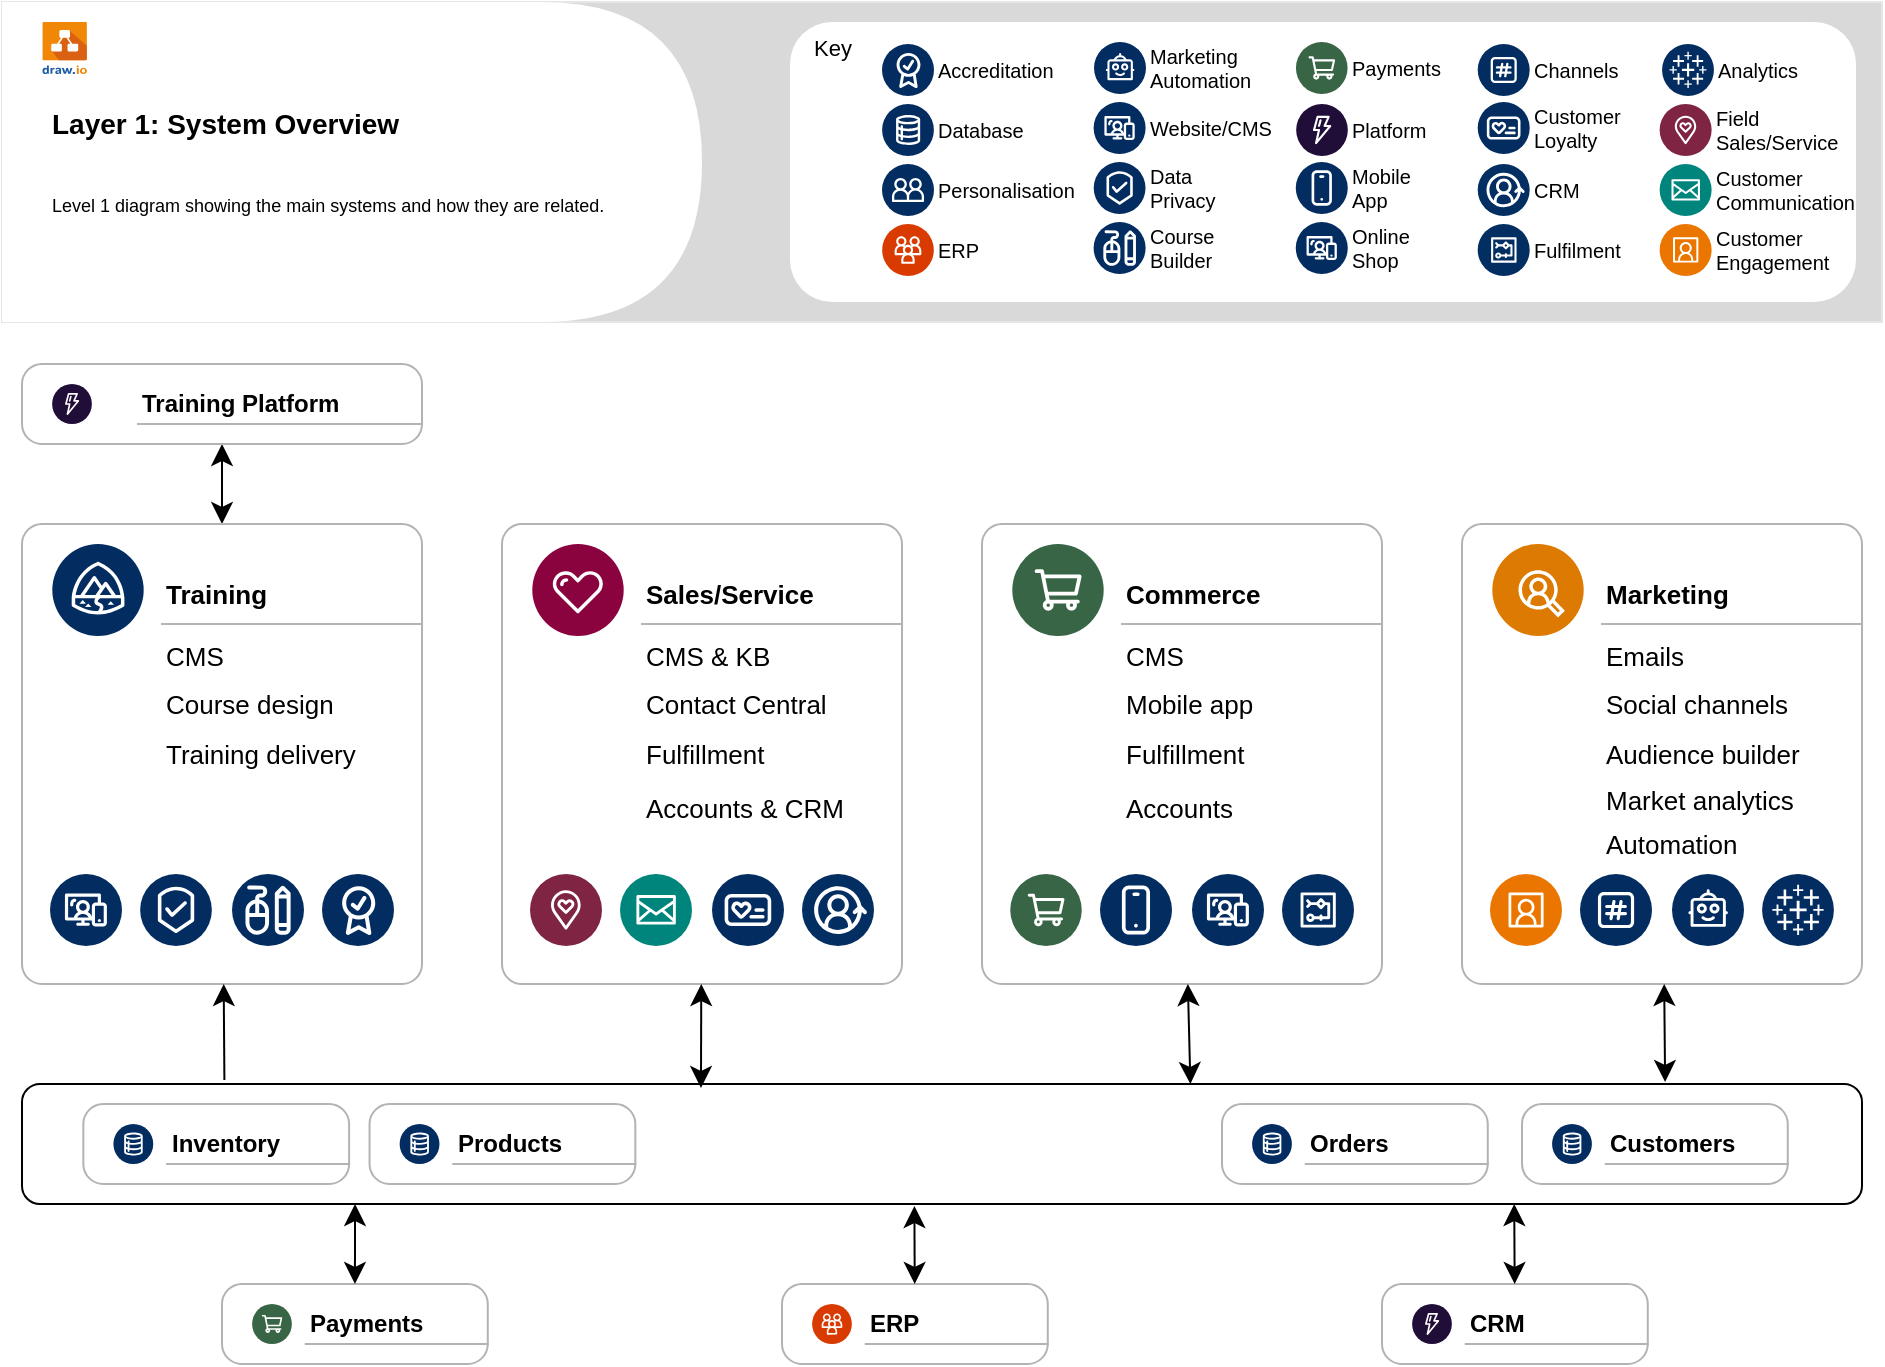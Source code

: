 <mxfile version="22.0.3" type="device" pages="4">
  <diagram id="749fKKMujXmsmfemp5m4" name="Layer 1">
    <mxGraphModel dx="1250" dy="663" grid="1" gridSize="10" guides="1" tooltips="1" connect="1" arrows="1" fold="1" page="1" pageScale="1" pageWidth="1169" pageHeight="827" math="0" shadow="0">
      <root>
        <mxCell id="0" />
        <mxCell id="1" parent="0" />
        <mxCell id="lOkpFTvA4K-hmdhpxttM-1" value="" style="strokeColor=#E6E6E6;fillColor=#d9d9d9;fontSize=16;" vertex="1" parent="1">
          <mxGeometry x="70" y="19" width="940" height="160" as="geometry" />
        </mxCell>
        <mxCell id="lOkpFTvA4K-hmdhpxttM-2" value="" style="shape=delay;whiteSpace=wrap;html=1;strokeColor=none;resizeHeight=1;part=1;fontSize=16;" vertex="1" parent="lOkpFTvA4K-hmdhpxttM-1">
          <mxGeometry width="350" height="160" relative="1" as="geometry" />
        </mxCell>
        <mxCell id="lOkpFTvA4K-hmdhpxttM-3" value="&lt;h3&gt;&lt;font style=&quot;font-size: 14px;&quot;&gt;Layer 1: System Overview&lt;/font&gt;&lt;/h3&gt;&lt;p&gt;&lt;font style=&quot;font-size: 9px;&quot;&gt;Level 1 diagram showing the main systems and how they are related.&lt;/font&gt;&lt;/p&gt;" style="text;html=1;strokeColor=none;fillColor=none;spacing=5;spacingTop=-20;whiteSpace=wrap;overflow=hidden;rounded=0;part=1;fontSize=16;" vertex="1" parent="lOkpFTvA4K-hmdhpxttM-2">
          <mxGeometry width="310" height="110" relative="1" as="geometry">
            <mxPoint x="20" y="40" as="offset" />
          </mxGeometry>
        </mxCell>
        <mxCell id="lOkpFTvA4K-hmdhpxttM-4" value="Key" style="rounded=1;whiteSpace=wrap;html=1;strokeColor=none;verticalAlign=top;align=left;spacingLeft=10;fontSize=11;part=1;" vertex="1" parent="lOkpFTvA4K-hmdhpxttM-1">
          <mxGeometry x="1" width="533" height="140" relative="1" as="geometry">
            <mxPoint x="-546" y="10" as="offset" />
          </mxGeometry>
        </mxCell>
        <mxCell id="lOkpFTvA4K-hmdhpxttM-7" value="" style="dashed=0;outlineConnect=0;html=1;align=center;labelPosition=center;verticalLabelPosition=bottom;verticalAlign=top;shape=mxgraph.weblogos.drawio2;fillColor=#1A5BA3;fontSize=16;" vertex="1" parent="lOkpFTvA4K-hmdhpxttM-1">
          <mxGeometry x="20.215" y="10" width="22.237" height="26" as="geometry" />
        </mxCell>
        <mxCell id="u_-8t3N_wUTLOu1d9muP-26" value="Website/CMS" style="whiteSpace=wrap;html=1;aspect=fixed;strokeColor=none;fillColor=#e5e5e5;part=1;fontSize=10;verticalLabelPosition=middle;shape=mxgraph.salesforce.web2;labelPosition=right;align=left;verticalAlign=middle;" vertex="1" parent="lOkpFTvA4K-hmdhpxttM-1">
          <mxGeometry x="545.806" y="50" width="26" height="26" as="geometry" />
        </mxCell>
        <mxCell id="u_-8t3N_wUTLOu1d9muP-28" value="Data Privacy" style="whiteSpace=wrap;html=1;aspect=fixed;strokeColor=none;fillColor=#e5e5e5;part=1;fontSize=10;verticalLabelPosition=middle;shape=mxgraph.salesforce.privacy2;labelPosition=right;align=left;verticalAlign=middle;" vertex="1" parent="lOkpFTvA4K-hmdhpxttM-1">
          <mxGeometry x="545.806" y="80" width="26" height="26" as="geometry" />
        </mxCell>
        <mxCell id="u_-8t3N_wUTLOu1d9muP-29" value="Course Builder" style="whiteSpace=wrap;html=1;aspect=fixed;strokeColor=none;fillColor=#e5e5e5;part=1;fontSize=10;verticalLabelPosition=middle;shape=mxgraph.salesforce.builders2;labelPosition=right;align=left;verticalAlign=middle;" vertex="1" parent="lOkpFTvA4K-hmdhpxttM-1">
          <mxGeometry x="545.806" y="110" width="26" height="26" as="geometry" />
        </mxCell>
        <mxCell id="u_-8t3N_wUTLOu1d9muP-36" value="Mobile App" style="whiteSpace=wrap;html=1;aspect=fixed;strokeColor=none;fillColor=#e5e5e5;part=1;fontSize=10;verticalLabelPosition=middle;shape=mxgraph.salesforce.apps2;labelPosition=right;align=left;verticalAlign=middle;" vertex="1" parent="lOkpFTvA4K-hmdhpxttM-1">
          <mxGeometry x="646.882" y="80" width="26" height="26" as="geometry" />
        </mxCell>
        <mxCell id="u_-8t3N_wUTLOu1d9muP-37" value="Online Shop" style="whiteSpace=wrap;html=1;aspect=fixed;strokeColor=none;fillColor=#e5e5e5;part=1;fontSize=10;verticalLabelPosition=middle;shape=mxgraph.salesforce.web2;labelPosition=right;align=left;verticalAlign=middle;" vertex="1" parent="lOkpFTvA4K-hmdhpxttM-1">
          <mxGeometry x="646.882" y="110" width="26" height="26" as="geometry" />
        </mxCell>
        <mxCell id="u_-8t3N_wUTLOu1d9muP-33" value="Customer Loyalty" style="whiteSpace=wrap;html=1;aspect=fixed;strokeColor=none;fillColor=#e5e5e5;part=1;fontSize=10;verticalLabelPosition=middle;shape=mxgraph.salesforce.loyalty2;labelPosition=right;align=left;verticalAlign=middle;" vertex="1" parent="lOkpFTvA4K-hmdhpxttM-1">
          <mxGeometry x="737.849" y="50" width="26" height="26" as="geometry" />
        </mxCell>
        <mxCell id="u_-8t3N_wUTLOu1d9muP-35" value="Payments" style="whiteSpace=wrap;html=1;aspect=fixed;strokeColor=none;fillColor=#e5e5e5;part=1;fontSize=10;verticalLabelPosition=middle;shape=mxgraph.salesforce.commerce2;labelPosition=right;align=left;verticalAlign=middle;" vertex="1" parent="lOkpFTvA4K-hmdhpxttM-1">
          <mxGeometry x="646.882" y="20" width="26" height="26" as="geometry" />
        </mxCell>
        <mxCell id="u_-8t3N_wUTLOu1d9muP-34" value="CRM" style="whiteSpace=wrap;html=1;aspect=fixed;strokeColor=none;fillColor=#e5e5e5;part=1;fontSize=10;verticalLabelPosition=middle;shape=mxgraph.salesforce.customer_3602;labelPosition=right;align=left;verticalAlign=middle;" vertex="1" parent="lOkpFTvA4K-hmdhpxttM-1">
          <mxGeometry x="737.849" y="81" width="26" height="26" as="geometry" />
        </mxCell>
        <mxCell id="u_-8t3N_wUTLOu1d9muP-38" value="Fulfilment" style="whiteSpace=wrap;html=1;aspect=fixed;strokeColor=none;fillColor=#e5e5e5;part=1;fontSize=10;verticalLabelPosition=middle;shape=mxgraph.salesforce.workflow2;labelPosition=right;align=left;verticalAlign=middle;" vertex="1" parent="lOkpFTvA4K-hmdhpxttM-1">
          <mxGeometry x="737.849" y="111" width="26" height="26" as="geometry" />
        </mxCell>
        <mxCell id="u_-8t3N_wUTLOu1d9muP-31" value="Field Sales/Service" style="whiteSpace=wrap;html=1;aspect=fixed;strokeColor=none;fillColor=#e5e5e5;part=1;fontSize=10;verticalLabelPosition=middle;shape=mxgraph.salesforce.field_service2;labelPosition=right;align=left;verticalAlign=middle;" vertex="1" parent="lOkpFTvA4K-hmdhpxttM-1">
          <mxGeometry x="828.817" y="51" width="26" height="26" as="geometry" />
        </mxCell>
        <mxCell id="u_-8t3N_wUTLOu1d9muP-32" value="Customer Communication" style="whiteSpace=wrap;html=1;aspect=fixed;strokeColor=none;fillColor=#e5e5e5;part=1;fontSize=10;verticalLabelPosition=middle;shape=mxgraph.salesforce.inbox2;labelPosition=right;align=left;verticalAlign=middle;" vertex="1" parent="lOkpFTvA4K-hmdhpxttM-1">
          <mxGeometry x="828.817" y="81" width="26" height="26" as="geometry" />
        </mxCell>
        <mxCell id="mCzBtTZwJ91wzvHIdiOD-1" value="Customer Engagement" style="whiteSpace=wrap;html=1;aspect=fixed;strokeColor=none;fillColor=#e5e5e5;part=1;fontSize=10;verticalLabelPosition=middle;shape=mxgraph.salesforce.social_studio2;labelPosition=right;align=left;verticalAlign=middle;" vertex="1" parent="lOkpFTvA4K-hmdhpxttM-1">
          <mxGeometry x="828.817" y="111" width="26" height="26" as="geometry" />
        </mxCell>
        <mxCell id="mCzBtTZwJ91wzvHIdiOD-2" value="Channels" style="whiteSpace=wrap;html=1;aspect=fixed;strokeColor=none;fillColor=#e5e5e5;part=1;fontSize=10;verticalLabelPosition=middle;shape=mxgraph.salesforce.channels2;labelPosition=right;align=left;verticalAlign=middle;" vertex="1" parent="lOkpFTvA4K-hmdhpxttM-1">
          <mxGeometry x="737.849" y="21" width="26" height="26" as="geometry" />
        </mxCell>
        <mxCell id="mCzBtTZwJ91wzvHIdiOD-4" value="Analytics" style="whiteSpace=wrap;html=1;aspect=fixed;strokeColor=none;fillColor=#e5e5e5;part=1;fontSize=10;verticalLabelPosition=middle;shape=mxgraph.salesforce.analytics2;labelPosition=right;align=left;verticalAlign=middle;" vertex="1" parent="lOkpFTvA4K-hmdhpxttM-1">
          <mxGeometry x="830" y="21" width="26" height="26" as="geometry" />
        </mxCell>
        <mxCell id="mCzBtTZwJ91wzvHIdiOD-22" value="Database" style="whiteSpace=wrap;html=1;aspect=fixed;strokeColor=none;fillColor=#e5e5e5;part=1;fontSize=10;verticalLabelPosition=middle;shape=mxgraph.salesforce.data2;labelPosition=right;align=left;verticalAlign=middle;" vertex="1" parent="lOkpFTvA4K-hmdhpxttM-1">
          <mxGeometry x="440" y="51" width="26" height="26" as="geometry" />
        </mxCell>
        <mxCell id="mCzBtTZwJ91wzvHIdiOD-24" value="Personalisation" style="verticalLabelPosition=middle;aspect=fixed;html=1;shape=mxgraph.salesforce.personalization2;fontSize=10;labelPosition=right;align=left;verticalAlign=middle;" vertex="1" parent="lOkpFTvA4K-hmdhpxttM-1">
          <mxGeometry x="440" y="81" width="26" height="26" as="geometry" />
        </mxCell>
        <mxCell id="mCzBtTZwJ91wzvHIdiOD-60" value="ERP" style="verticalLabelPosition=middle;aspect=fixed;html=1;shape=mxgraph.salesforce.employees2;fontSize=10;labelPosition=right;align=left;verticalAlign=middle;" vertex="1" parent="lOkpFTvA4K-hmdhpxttM-1">
          <mxGeometry x="440" y="111" width="26" height="26" as="geometry" />
        </mxCell>
        <mxCell id="AcGgPPfWdoKetq9yU4SX-1" value="Accreditation" style="whiteSpace=wrap;html=1;aspect=fixed;strokeColor=none;fillColor=#e5e5e5;part=1;fontSize=10;verticalLabelPosition=middle;shape=mxgraph.salesforce.success2;labelPosition=right;align=left;verticalAlign=middle;" vertex="1" parent="lOkpFTvA4K-hmdhpxttM-1">
          <mxGeometry x="440" y="21" width="26" height="26" as="geometry" />
        </mxCell>
        <mxCell id="OwGhRmtBHWUDcglb_GUi-1" value="" style="rounded=1;whiteSpace=wrap;html=1;strokeColor=#B3B3B3;arcSize=20;absoluteArcSize=1;fontSize=13;" vertex="1" parent="1">
          <mxGeometry x="800" y="280" width="200" height="230" as="geometry" />
        </mxCell>
        <mxCell id="OwGhRmtBHWUDcglb_GUi-2" value="" style="whiteSpace=wrap;html=1;aspect=fixed;strokeColor=none;fillColor=#e5e5e5;part=1;fontSize=13;verticalLabelPosition=bottom;shape=mxgraph.salesforce.marketing2;" vertex="1" parent="OwGhRmtBHWUDcglb_GUi-1">
          <mxGeometry width="46" height="46" relative="1" as="geometry">
            <mxPoint x="15" y="10" as="offset" />
          </mxGeometry>
        </mxCell>
        <mxCell id="OwGhRmtBHWUDcglb_GUi-4" value="Marketing" style="shape=partialRectangle;whiteSpace=wrap;html=1;top=0;left=0;fillColor=none;right=0;fontStyle=1;align=left;strokeColor=#B3B3B3;part=1;fontSize=13;" vertex="1" parent="OwGhRmtBHWUDcglb_GUi-1">
          <mxGeometry x="1" width="130" height="30" relative="1" as="geometry">
            <mxPoint x="-130" y="20" as="offset" />
          </mxGeometry>
        </mxCell>
        <mxCell id="OwGhRmtBHWUDcglb_GUi-5" value="Emails" style="text;html=1;strokeColor=none;fillColor=none;align=left;verticalAlign=middle;whiteSpace=wrap;rounded=0;part=1;fontSize=13;imageAspect=1;" vertex="1" parent="OwGhRmtBHWUDcglb_GUi-1">
          <mxGeometry x="1" width="130" height="24" relative="1" as="geometry">
            <mxPoint x="-130" y="54" as="offset" />
          </mxGeometry>
        </mxCell>
        <mxCell id="OwGhRmtBHWUDcglb_GUi-6" value="Social channels" style="text;html=1;strokeColor=none;fillColor=none;align=left;verticalAlign=middle;whiteSpace=wrap;rounded=0;part=1;fontSize=13;imageAspect=1;" vertex="1" parent="OwGhRmtBHWUDcglb_GUi-1">
          <mxGeometry x="1" width="130" height="24" relative="1" as="geometry">
            <mxPoint x="-130" y="78" as="offset" />
          </mxGeometry>
        </mxCell>
        <mxCell id="OwGhRmtBHWUDcglb_GUi-7" value="" style="whiteSpace=wrap;html=1;aspect=fixed;strokeColor=none;fillColor=#e5e5e5;part=1;fontSize=13;verticalLabelPosition=middle;shape=mxgraph.salesforce.social_studio2;labelPosition=right;align=left;verticalAlign=middle;" vertex="1" parent="OwGhRmtBHWUDcglb_GUi-1">
          <mxGeometry x="0.5" y="1" width="36" height="36" relative="1" as="geometry">
            <mxPoint x="-86" y="-55" as="offset" />
          </mxGeometry>
        </mxCell>
        <mxCell id="OwGhRmtBHWUDcglb_GUi-9" value="" style="whiteSpace=wrap;html=1;aspect=fixed;strokeColor=none;fillColor=#e5e5e5;part=1;fontSize=13;verticalLabelPosition=middle;shape=mxgraph.salesforce.channels2;labelPosition=right;align=left;verticalAlign=middle;" vertex="1" parent="OwGhRmtBHWUDcglb_GUi-1">
          <mxGeometry x="0.5" y="1" width="36" height="36" relative="1" as="geometry">
            <mxPoint x="-41" y="-55" as="offset" />
          </mxGeometry>
        </mxCell>
        <mxCell id="OwGhRmtBHWUDcglb_GUi-11" value="" style="whiteSpace=wrap;html=1;aspect=fixed;strokeColor=none;fillColor=#e5e5e5;part=1;fontSize=13;verticalLabelPosition=middle;shape=mxgraph.salesforce.bots2;labelPosition=right;align=left;verticalAlign=middle;" vertex="1" parent="OwGhRmtBHWUDcglb_GUi-1">
          <mxGeometry x="0.5" y="1" width="36" height="36" relative="1" as="geometry">
            <mxPoint x="5" y="-55" as="offset" />
          </mxGeometry>
        </mxCell>
        <mxCell id="OwGhRmtBHWUDcglb_GUi-13" value="" style="whiteSpace=wrap;html=1;aspect=fixed;strokeColor=none;fillColor=#e5e5e5;part=1;fontSize=13;verticalLabelPosition=middle;shape=mxgraph.salesforce.analytics2;labelPosition=right;align=left;verticalAlign=middle;" vertex="1" parent="OwGhRmtBHWUDcglb_GUi-1">
          <mxGeometry x="0.5" y="1" width="36" height="36" relative="1" as="geometry">
            <mxPoint x="50" y="-55" as="offset" />
          </mxGeometry>
        </mxCell>
        <mxCell id="uJ8xiAth0VsoRyybXJWr-3" value="Audience builder" style="text;html=1;strokeColor=none;fillColor=none;align=left;verticalAlign=middle;whiteSpace=wrap;rounded=0;part=1;fontSize=13;imageAspect=1;" vertex="1" parent="OwGhRmtBHWUDcglb_GUi-1">
          <mxGeometry x="70" y="104.778" width="130" height="20.444" as="geometry" />
        </mxCell>
        <mxCell id="uJ8xiAth0VsoRyybXJWr-4" value="Market analytics" style="text;html=1;strokeColor=none;fillColor=none;align=left;verticalAlign=middle;whiteSpace=wrap;rounded=0;part=1;fontSize=13;imageAspect=1;" vertex="1" parent="OwGhRmtBHWUDcglb_GUi-1">
          <mxGeometry x="70" y="127.778" width="130" height="20.444" as="geometry" />
        </mxCell>
        <mxCell id="uJ8xiAth0VsoRyybXJWr-7" value="Automation" style="text;html=1;strokeColor=none;fillColor=none;align=left;verticalAlign=middle;whiteSpace=wrap;rounded=0;part=1;fontSize=13;imageAspect=1;" vertex="1" parent="OwGhRmtBHWUDcglb_GUi-1">
          <mxGeometry x="70" y="149.995" width="130" height="20.444" as="geometry" />
        </mxCell>
        <mxCell id="OwGhRmtBHWUDcglb_GUi-17" value="" style="group" vertex="1" connectable="0" parent="1">
          <mxGeometry x="80" y="560" width="920" height="60" as="geometry" />
        </mxCell>
        <mxCell id="K_V91NAM9GNq07UOMyCi-1" value="" style="rounded=1;whiteSpace=wrap;html=1;fontSize=16;" vertex="1" parent="OwGhRmtBHWUDcglb_GUi-17">
          <mxGeometry width="920.0" height="60" as="geometry" />
        </mxCell>
        <mxCell id="K_V91NAM9GNq07UOMyCi-14" value="" style="rounded=1;whiteSpace=wrap;html=1;strokeColor=#B3B3B3;arcSize=20;absoluteArcSize=1;fontSize=16;" vertex="1" parent="OwGhRmtBHWUDcglb_GUi-17">
          <mxGeometry x="30.667" y="10" width="132.889" height="40" as="geometry" />
        </mxCell>
        <mxCell id="K_V91NAM9GNq07UOMyCi-15" value="" style="whiteSpace=wrap;html=1;aspect=fixed;strokeColor=none;fillColor=#e5e5e5;part=1;fontSize=16;verticalLabelPosition=bottom;shape=mxgraph.salesforce.data2;" vertex="1" parent="K_V91NAM9GNq07UOMyCi-14">
          <mxGeometry width="20" height="20" relative="1" as="geometry">
            <mxPoint x="15" y="10" as="offset" />
          </mxGeometry>
        </mxCell>
        <mxCell id="K_V91NAM9GNq07UOMyCi-17" value="Inventory" style="shape=partialRectangle;whiteSpace=wrap;html=1;top=0;left=0;fillColor=none;right=0;fontStyle=1;align=left;strokeColor=#B3B3B3;part=1;fontSize=12;" vertex="1" parent="K_V91NAM9GNq07UOMyCi-14">
          <mxGeometry x="1" width="91" height="20" relative="1" as="geometry">
            <mxPoint x="-91" y="10" as="offset" />
          </mxGeometry>
        </mxCell>
        <mxCell id="K_V91NAM9GNq07UOMyCi-21" value="" style="rounded=1;whiteSpace=wrap;html=1;strokeColor=#B3B3B3;arcSize=20;absoluteArcSize=1;fontSize=16;" vertex="1" parent="OwGhRmtBHWUDcglb_GUi-17">
          <mxGeometry x="173.778" y="10" width="132.889" height="40" as="geometry" />
        </mxCell>
        <mxCell id="K_V91NAM9GNq07UOMyCi-22" value="" style="whiteSpace=wrap;html=1;aspect=fixed;strokeColor=none;fillColor=#e5e5e5;part=1;fontSize=16;verticalLabelPosition=bottom;shape=mxgraph.salesforce.data2;" vertex="1" parent="K_V91NAM9GNq07UOMyCi-21">
          <mxGeometry width="20" height="20" relative="1" as="geometry">
            <mxPoint x="15" y="10" as="offset" />
          </mxGeometry>
        </mxCell>
        <mxCell id="K_V91NAM9GNq07UOMyCi-23" value="Products" style="shape=partialRectangle;whiteSpace=wrap;html=1;top=0;left=0;fillColor=none;right=0;fontStyle=1;align=left;strokeColor=#B3B3B3;part=1;fontSize=12;" vertex="1" parent="K_V91NAM9GNq07UOMyCi-21">
          <mxGeometry x="1" width="91" height="20" relative="1" as="geometry">
            <mxPoint x="-91" y="10" as="offset" />
          </mxGeometry>
        </mxCell>
        <mxCell id="K_V91NAM9GNq07UOMyCi-24" value="" style="rounded=1;whiteSpace=wrap;html=1;strokeColor=#B3B3B3;arcSize=20;absoluteArcSize=1;fontSize=16;" vertex="1" parent="OwGhRmtBHWUDcglb_GUi-17">
          <mxGeometry x="599.996" y="10" width="132.889" height="40" as="geometry" />
        </mxCell>
        <mxCell id="K_V91NAM9GNq07UOMyCi-25" value="" style="whiteSpace=wrap;html=1;aspect=fixed;strokeColor=none;fillColor=#e5e5e5;part=1;fontSize=16;verticalLabelPosition=bottom;shape=mxgraph.salesforce.data2;" vertex="1" parent="K_V91NAM9GNq07UOMyCi-24">
          <mxGeometry width="20" height="20" relative="1" as="geometry">
            <mxPoint x="15" y="10" as="offset" />
          </mxGeometry>
        </mxCell>
        <mxCell id="K_V91NAM9GNq07UOMyCi-26" value="Orders" style="shape=partialRectangle;whiteSpace=wrap;html=1;top=0;left=0;fillColor=none;right=0;fontStyle=1;align=left;strokeColor=#B3B3B3;part=1;fontSize=12;" vertex="1" parent="K_V91NAM9GNq07UOMyCi-24">
          <mxGeometry x="1" width="91" height="20" relative="1" as="geometry">
            <mxPoint x="-91" y="10" as="offset" />
          </mxGeometry>
        </mxCell>
        <mxCell id="K_V91NAM9GNq07UOMyCi-27" value="" style="rounded=1;whiteSpace=wrap;html=1;strokeColor=#B3B3B3;arcSize=20;absoluteArcSize=1;fontSize=16;" vertex="1" parent="OwGhRmtBHWUDcglb_GUi-17">
          <mxGeometry x="749.997" y="10" width="132.889" height="40" as="geometry" />
        </mxCell>
        <mxCell id="K_V91NAM9GNq07UOMyCi-28" value="" style="whiteSpace=wrap;html=1;aspect=fixed;strokeColor=none;fillColor=#e5e5e5;part=1;fontSize=16;verticalLabelPosition=bottom;shape=mxgraph.salesforce.data2;" vertex="1" parent="K_V91NAM9GNq07UOMyCi-27">
          <mxGeometry width="20" height="20" relative="1" as="geometry">
            <mxPoint x="15" y="10" as="offset" />
          </mxGeometry>
        </mxCell>
        <mxCell id="K_V91NAM9GNq07UOMyCi-29" value="Customers" style="shape=partialRectangle;whiteSpace=wrap;html=1;top=0;left=0;fillColor=none;right=0;fontStyle=1;align=left;strokeColor=#B3B3B3;part=1;fontSize=12;" vertex="1" parent="K_V91NAM9GNq07UOMyCi-27">
          <mxGeometry x="1" width="91" height="20" relative="1" as="geometry">
            <mxPoint x="-91" y="10" as="offset" />
          </mxGeometry>
        </mxCell>
        <mxCell id="OwGhRmtBHWUDcglb_GUi-18" value="" style="rounded=1;whiteSpace=wrap;html=1;strokeColor=#B3B3B3;arcSize=20;absoluteArcSize=1;fontSize=13;" vertex="1" parent="1">
          <mxGeometry x="560" y="280" width="200" height="230" as="geometry" />
        </mxCell>
        <mxCell id="OwGhRmtBHWUDcglb_GUi-19" value="" style="whiteSpace=wrap;html=1;aspect=fixed;strokeColor=none;fillColor=#e5e5e5;part=1;fontSize=13;verticalLabelPosition=bottom;shape=mxgraph.salesforce.commerce2;" vertex="1" parent="OwGhRmtBHWUDcglb_GUi-18">
          <mxGeometry width="46" height="46" relative="1" as="geometry">
            <mxPoint x="15" y="10" as="offset" />
          </mxGeometry>
        </mxCell>
        <mxCell id="OwGhRmtBHWUDcglb_GUi-20" value="Commerce&amp;nbsp;" style="shape=partialRectangle;whiteSpace=wrap;html=1;top=0;left=0;fillColor=none;right=0;fontStyle=1;align=left;strokeColor=#B3B3B3;part=1;fontSize=13;" vertex="1" parent="OwGhRmtBHWUDcglb_GUi-18">
          <mxGeometry x="1" width="130" height="30" relative="1" as="geometry">
            <mxPoint x="-130" y="20" as="offset" />
          </mxGeometry>
        </mxCell>
        <mxCell id="OwGhRmtBHWUDcglb_GUi-21" value="CMS&amp;nbsp;" style="text;html=1;strokeColor=none;fillColor=none;align=left;verticalAlign=middle;whiteSpace=wrap;rounded=0;part=1;fontSize=13;" vertex="1" parent="OwGhRmtBHWUDcglb_GUi-18">
          <mxGeometry x="1" width="130" height="24" relative="1" as="geometry">
            <mxPoint x="-130" y="54" as="offset" />
          </mxGeometry>
        </mxCell>
        <mxCell id="OwGhRmtBHWUDcglb_GUi-22" value="Mobile app" style="text;html=1;strokeColor=none;fillColor=none;align=left;verticalAlign=middle;whiteSpace=wrap;rounded=0;part=1;fontSize=13;" vertex="1" parent="OwGhRmtBHWUDcglb_GUi-18">
          <mxGeometry x="1" width="130" height="24" relative="1" as="geometry">
            <mxPoint x="-130" y="78" as="offset" />
          </mxGeometry>
        </mxCell>
        <mxCell id="OwGhRmtBHWUDcglb_GUi-23" value="" style="whiteSpace=wrap;html=1;aspect=fixed;strokeColor=none;fillColor=#e5e5e5;part=1;fontSize=13;verticalLabelPosition=middle;shape=mxgraph.salesforce.commerce2;labelPosition=right;align=left;verticalAlign=middle;" vertex="1" parent="OwGhRmtBHWUDcglb_GUi-18">
          <mxGeometry x="0.5" y="1" width="36" height="36" relative="1" as="geometry">
            <mxPoint x="-86" y="-55" as="offset" />
          </mxGeometry>
        </mxCell>
        <mxCell id="OwGhRmtBHWUDcglb_GUi-24" value="" style="whiteSpace=wrap;html=1;aspect=fixed;strokeColor=none;fillColor=#e5e5e5;part=1;fontSize=13;verticalLabelPosition=middle;shape=mxgraph.salesforce.apps2;labelPosition=right;align=left;verticalAlign=middle;" vertex="1" parent="OwGhRmtBHWUDcglb_GUi-18">
          <mxGeometry x="0.5" y="1" width="36" height="36" relative="1" as="geometry">
            <mxPoint x="-41" y="-55" as="offset" />
          </mxGeometry>
        </mxCell>
        <mxCell id="OwGhRmtBHWUDcglb_GUi-25" value="" style="whiteSpace=wrap;html=1;aspect=fixed;strokeColor=none;fillColor=#e5e5e5;part=1;fontSize=13;verticalLabelPosition=middle;shape=mxgraph.salesforce.web2;labelPosition=right;align=left;verticalAlign=middle;" vertex="1" parent="OwGhRmtBHWUDcglb_GUi-18">
          <mxGeometry x="0.5" y="1" width="36" height="36" relative="1" as="geometry">
            <mxPoint x="5" y="-55" as="offset" />
          </mxGeometry>
        </mxCell>
        <mxCell id="OwGhRmtBHWUDcglb_GUi-26" value="" style="whiteSpace=wrap;html=1;aspect=fixed;strokeColor=none;fillColor=#e5e5e5;part=1;fontSize=13;verticalLabelPosition=middle;shape=mxgraph.salesforce.workflow2;labelPosition=right;align=left;verticalAlign=middle;" vertex="1" parent="OwGhRmtBHWUDcglb_GUi-18">
          <mxGeometry x="0.5" y="1" width="36" height="36" relative="1" as="geometry">
            <mxPoint x="50" y="-55" as="offset" />
          </mxGeometry>
        </mxCell>
        <mxCell id="u_-8t3N_wUTLOu1d9muP-1" value="Fulfillment" style="text;html=1;strokeColor=none;fillColor=none;align=left;verticalAlign=middle;whiteSpace=wrap;rounded=0;part=1;fontSize=13;" vertex="1" parent="OwGhRmtBHWUDcglb_GUi-18">
          <mxGeometry x="70" y="103" width="130" height="24" as="geometry" />
        </mxCell>
        <mxCell id="u_-8t3N_wUTLOu1d9muP-2" value="Accounts" style="text;html=1;strokeColor=none;fillColor=none;align=left;verticalAlign=middle;whiteSpace=wrap;rounded=0;part=1;fontSize=13;" vertex="1" parent="OwGhRmtBHWUDcglb_GUi-18">
          <mxGeometry x="70" y="130" width="130" height="24" as="geometry" />
        </mxCell>
        <mxCell id="u_-8t3N_wUTLOu1d9muP-3" value="" style="rounded=1;whiteSpace=wrap;html=1;strokeColor=#B3B3B3;arcSize=20;absoluteArcSize=1;fontSize=13;" vertex="1" parent="1">
          <mxGeometry x="320" y="280" width="200" height="230" as="geometry" />
        </mxCell>
        <mxCell id="u_-8t3N_wUTLOu1d9muP-4" value="" style="whiteSpace=wrap;html=1;aspect=fixed;strokeColor=none;fillColor=#e5e5e5;part=1;fontSize=13;verticalLabelPosition=bottom;shape=mxgraph.salesforce.service2;" vertex="1" parent="u_-8t3N_wUTLOu1d9muP-3">
          <mxGeometry width="46" height="46" relative="1" as="geometry">
            <mxPoint x="15" y="10" as="offset" />
          </mxGeometry>
        </mxCell>
        <mxCell id="u_-8t3N_wUTLOu1d9muP-5" value="Sales/Service" style="shape=partialRectangle;whiteSpace=wrap;html=1;top=0;left=0;fillColor=none;right=0;fontStyle=1;align=left;strokeColor=#B3B3B3;part=1;fontSize=13;" vertex="1" parent="u_-8t3N_wUTLOu1d9muP-3">
          <mxGeometry x="1" width="130" height="30" relative="1" as="geometry">
            <mxPoint x="-130" y="20" as="offset" />
          </mxGeometry>
        </mxCell>
        <mxCell id="u_-8t3N_wUTLOu1d9muP-6" value="CMS &amp;amp; KB" style="text;html=1;strokeColor=none;fillColor=none;align=left;verticalAlign=middle;whiteSpace=wrap;rounded=0;part=1;fontSize=13;" vertex="1" parent="u_-8t3N_wUTLOu1d9muP-3">
          <mxGeometry x="1" width="130" height="24" relative="1" as="geometry">
            <mxPoint x="-130" y="54" as="offset" />
          </mxGeometry>
        </mxCell>
        <mxCell id="u_-8t3N_wUTLOu1d9muP-7" value="Contact Central" style="text;html=1;strokeColor=none;fillColor=none;align=left;verticalAlign=middle;whiteSpace=wrap;rounded=0;part=1;fontSize=13;" vertex="1" parent="u_-8t3N_wUTLOu1d9muP-3">
          <mxGeometry x="1" width="130" height="24" relative="1" as="geometry">
            <mxPoint x="-130" y="78" as="offset" />
          </mxGeometry>
        </mxCell>
        <mxCell id="u_-8t3N_wUTLOu1d9muP-8" value="" style="whiteSpace=wrap;html=1;aspect=fixed;strokeColor=none;fillColor=#e5e5e5;part=1;fontSize=13;verticalLabelPosition=middle;shape=mxgraph.salesforce.field_service2;labelPosition=right;align=left;verticalAlign=middle;" vertex="1" parent="u_-8t3N_wUTLOu1d9muP-3">
          <mxGeometry x="0.5" y="1" width="36" height="36" relative="1" as="geometry">
            <mxPoint x="-86" y="-55" as="offset" />
          </mxGeometry>
        </mxCell>
        <mxCell id="u_-8t3N_wUTLOu1d9muP-9" value="" style="whiteSpace=wrap;html=1;aspect=fixed;strokeColor=none;fillColor=#e5e5e5;part=1;fontSize=13;verticalLabelPosition=middle;shape=mxgraph.salesforce.inbox2;labelPosition=right;align=left;verticalAlign=middle;" vertex="1" parent="u_-8t3N_wUTLOu1d9muP-3">
          <mxGeometry x="0.5" y="1" width="36" height="36" relative="1" as="geometry">
            <mxPoint x="-41" y="-55" as="offset" />
          </mxGeometry>
        </mxCell>
        <mxCell id="u_-8t3N_wUTLOu1d9muP-10" value="" style="whiteSpace=wrap;html=1;aspect=fixed;strokeColor=none;fillColor=#e5e5e5;part=1;fontSize=13;verticalLabelPosition=middle;shape=mxgraph.salesforce.loyalty2;labelPosition=right;align=left;verticalAlign=middle;" vertex="1" parent="u_-8t3N_wUTLOu1d9muP-3">
          <mxGeometry x="0.5" y="1" width="36" height="36" relative="1" as="geometry">
            <mxPoint x="5" y="-55" as="offset" />
          </mxGeometry>
        </mxCell>
        <mxCell id="u_-8t3N_wUTLOu1d9muP-11" value="" style="whiteSpace=wrap;html=1;aspect=fixed;strokeColor=none;fillColor=#e5e5e5;part=1;fontSize=13;verticalLabelPosition=middle;shape=mxgraph.salesforce.customer_3602;labelPosition=right;align=left;verticalAlign=middle;" vertex="1" parent="u_-8t3N_wUTLOu1d9muP-3">
          <mxGeometry x="0.5" y="1" width="36" height="36" relative="1" as="geometry">
            <mxPoint x="50" y="-55" as="offset" />
          </mxGeometry>
        </mxCell>
        <mxCell id="u_-8t3N_wUTLOu1d9muP-12" value="Fulfillment" style="text;html=1;strokeColor=none;fillColor=none;align=left;verticalAlign=middle;whiteSpace=wrap;rounded=0;part=1;fontSize=13;" vertex="1" parent="u_-8t3N_wUTLOu1d9muP-3">
          <mxGeometry x="70" y="103" width="130" height="24" as="geometry" />
        </mxCell>
        <mxCell id="u_-8t3N_wUTLOu1d9muP-13" value="Accounts &amp;amp; CRM" style="text;html=1;strokeColor=none;fillColor=none;align=left;verticalAlign=middle;whiteSpace=wrap;rounded=0;part=1;fontSize=13;" vertex="1" parent="u_-8t3N_wUTLOu1d9muP-3">
          <mxGeometry x="70" y="130" width="130" height="24" as="geometry" />
        </mxCell>
        <mxCell id="mCzBtTZwJ91wzvHIdiOD-64" style="edgeStyle=none;curved=1;rounded=0;orthogonalLoop=1;jettySize=auto;html=1;fontSize=12;startSize=8;endSize=8;startArrow=classic;startFill=1;" edge="1" parent="1" source="u_-8t3N_wUTLOu1d9muP-14" target="mCzBtTZwJ91wzvHIdiOD-47">
          <mxGeometry relative="1" as="geometry" />
        </mxCell>
        <mxCell id="u_-8t3N_wUTLOu1d9muP-14" value="" style="rounded=1;whiteSpace=wrap;html=1;strokeColor=#B3B3B3;arcSize=20;absoluteArcSize=1;fontSize=13;" vertex="1" parent="1">
          <mxGeometry x="80" y="280" width="200" height="230" as="geometry" />
        </mxCell>
        <mxCell id="u_-8t3N_wUTLOu1d9muP-15" value="" style="whiteSpace=wrap;html=1;aspect=fixed;strokeColor=none;fillColor=#e5e5e5;part=1;fontSize=13;verticalLabelPosition=bottom;shape=mxgraph.salesforce.learning2;" vertex="1" parent="u_-8t3N_wUTLOu1d9muP-14">
          <mxGeometry width="46" height="46" relative="1" as="geometry">
            <mxPoint x="15" y="10" as="offset" />
          </mxGeometry>
        </mxCell>
        <mxCell id="u_-8t3N_wUTLOu1d9muP-16" value="Training" style="shape=partialRectangle;whiteSpace=wrap;html=1;top=0;left=0;fillColor=none;right=0;fontStyle=1;align=left;strokeColor=#B3B3B3;part=1;fontSize=13;" vertex="1" parent="u_-8t3N_wUTLOu1d9muP-14">
          <mxGeometry x="1" width="130" height="30" relative="1" as="geometry">
            <mxPoint x="-130" y="20" as="offset" />
          </mxGeometry>
        </mxCell>
        <mxCell id="u_-8t3N_wUTLOu1d9muP-17" value="CMS" style="text;html=1;strokeColor=none;fillColor=none;align=left;verticalAlign=middle;whiteSpace=wrap;rounded=0;part=1;fontSize=13;" vertex="1" parent="u_-8t3N_wUTLOu1d9muP-14">
          <mxGeometry x="1" width="130" height="24" relative="1" as="geometry">
            <mxPoint x="-130" y="54" as="offset" />
          </mxGeometry>
        </mxCell>
        <mxCell id="u_-8t3N_wUTLOu1d9muP-18" value="Course design" style="text;html=1;strokeColor=none;fillColor=none;align=left;verticalAlign=middle;whiteSpace=wrap;rounded=0;part=1;fontSize=13;" vertex="1" parent="u_-8t3N_wUTLOu1d9muP-14">
          <mxGeometry x="1" width="130" height="24" relative="1" as="geometry">
            <mxPoint x="-130" y="78" as="offset" />
          </mxGeometry>
        </mxCell>
        <mxCell id="u_-8t3N_wUTLOu1d9muP-19" value="" style="whiteSpace=wrap;html=1;aspect=fixed;strokeColor=none;fillColor=#e5e5e5;part=1;fontSize=13;verticalLabelPosition=middle;shape=mxgraph.salesforce.web2;labelPosition=right;align=left;verticalAlign=middle;" vertex="1" parent="u_-8t3N_wUTLOu1d9muP-14">
          <mxGeometry x="0.5" y="1" width="36" height="36" relative="1" as="geometry">
            <mxPoint x="-86" y="-55" as="offset" />
          </mxGeometry>
        </mxCell>
        <mxCell id="u_-8t3N_wUTLOu1d9muP-20" value="" style="whiteSpace=wrap;html=1;aspect=fixed;strokeColor=none;fillColor=#e5e5e5;part=1;fontSize=13;verticalLabelPosition=middle;shape=mxgraph.salesforce.privacy2;labelPosition=right;align=left;verticalAlign=middle;" vertex="1" parent="u_-8t3N_wUTLOu1d9muP-14">
          <mxGeometry x="0.5" y="1" width="36" height="36" relative="1" as="geometry">
            <mxPoint x="-41" y="-55" as="offset" />
          </mxGeometry>
        </mxCell>
        <mxCell id="u_-8t3N_wUTLOu1d9muP-21" value="" style="whiteSpace=wrap;html=1;aspect=fixed;strokeColor=none;fillColor=#e5e5e5;part=1;fontSize=13;verticalLabelPosition=middle;shape=mxgraph.salesforce.builders2;labelPosition=right;align=left;verticalAlign=middle;" vertex="1" parent="u_-8t3N_wUTLOu1d9muP-14">
          <mxGeometry x="0.5" y="1" width="36" height="36" relative="1" as="geometry">
            <mxPoint x="5" y="-55" as="offset" />
          </mxGeometry>
        </mxCell>
        <mxCell id="u_-8t3N_wUTLOu1d9muP-22" value="" style="whiteSpace=wrap;html=1;aspect=fixed;strokeColor=none;fillColor=#e5e5e5;part=1;fontSize=13;verticalLabelPosition=bottom;shape=mxgraph.salesforce.success2;labelPosition=right;align=left;verticalAlign=middle;" vertex="1" parent="u_-8t3N_wUTLOu1d9muP-14">
          <mxGeometry x="0.5" y="1" width="36" height="36" relative="1" as="geometry">
            <mxPoint x="50" y="-55" as="offset" />
          </mxGeometry>
        </mxCell>
        <mxCell id="u_-8t3N_wUTLOu1d9muP-23" value="Training delivery" style="text;html=1;strokeColor=none;fillColor=none;align=left;verticalAlign=middle;whiteSpace=wrap;rounded=0;part=1;fontSize=13;" vertex="1" parent="u_-8t3N_wUTLOu1d9muP-14">
          <mxGeometry x="70" y="103" width="130" height="24" as="geometry" />
        </mxCell>
        <mxCell id="mCzBtTZwJ91wzvHIdiOD-3" value="Marketing Automation" style="whiteSpace=wrap;html=1;aspect=fixed;strokeColor=none;fillColor=#e5e5e5;part=1;fontSize=10;verticalLabelPosition=middle;shape=mxgraph.salesforce.bots2;labelPosition=right;align=left;verticalAlign=middle;" vertex="1" parent="1">
          <mxGeometry x="616" y="39" width="26" height="26" as="geometry" />
        </mxCell>
        <mxCell id="mCzBtTZwJ91wzvHIdiOD-41" value="Platform" style="whiteSpace=wrap;html=1;aspect=fixed;strokeColor=none;fillColor=#e5e5e5;part=1;fontSize=10;verticalLabelPosition=middle;shape=mxgraph.salesforce.platform2;labelPosition=right;align=left;verticalAlign=middle;" vertex="1" parent="1">
          <mxGeometry x="717" y="70" width="26" height="26" as="geometry" />
        </mxCell>
        <mxCell id="mCzBtTZwJ91wzvHIdiOD-44" value="" style="rounded=1;whiteSpace=wrap;html=1;strokeColor=#B3B3B3;arcSize=20;absoluteArcSize=1;fontSize=16;" vertex="1" parent="1">
          <mxGeometry x="179.997" y="660" width="132.889" height="40" as="geometry" />
        </mxCell>
        <mxCell id="mCzBtTZwJ91wzvHIdiOD-45" value="" style="whiteSpace=wrap;html=1;aspect=fixed;strokeColor=none;fillColor=#e5e5e5;part=1;fontSize=16;verticalLabelPosition=bottom;shape=mxgraph.salesforce.commerce2;" vertex="1" parent="mCzBtTZwJ91wzvHIdiOD-44">
          <mxGeometry width="20" height="20" relative="1" as="geometry">
            <mxPoint x="15" y="10" as="offset" />
          </mxGeometry>
        </mxCell>
        <mxCell id="mCzBtTZwJ91wzvHIdiOD-46" value="Payments" style="shape=partialRectangle;whiteSpace=wrap;html=1;top=0;left=0;fillColor=none;right=0;fontStyle=1;align=left;strokeColor=#B3B3B3;part=1;fontSize=12;" vertex="1" parent="mCzBtTZwJ91wzvHIdiOD-44">
          <mxGeometry x="1" width="91" height="20" relative="1" as="geometry">
            <mxPoint x="-91" y="10" as="offset" />
          </mxGeometry>
        </mxCell>
        <mxCell id="mCzBtTZwJ91wzvHIdiOD-47" value="" style="rounded=1;whiteSpace=wrap;html=1;strokeColor=#B3B3B3;arcSize=20;absoluteArcSize=1;fontSize=16;" vertex="1" parent="1">
          <mxGeometry x="80" y="200" width="200" height="40" as="geometry" />
        </mxCell>
        <mxCell id="mCzBtTZwJ91wzvHIdiOD-48" value="" style="whiteSpace=wrap;html=1;aspect=fixed;strokeColor=none;fillColor=#e5e5e5;part=1;fontSize=16;verticalLabelPosition=bottom;shape=mxgraph.salesforce.platform2;" vertex="1" parent="mCzBtTZwJ91wzvHIdiOD-47">
          <mxGeometry width="20" height="20" relative="1" as="geometry">
            <mxPoint x="15" y="10" as="offset" />
          </mxGeometry>
        </mxCell>
        <mxCell id="mCzBtTZwJ91wzvHIdiOD-49" value="Training Platform" style="shape=partialRectangle;whiteSpace=wrap;html=1;top=0;left=0;fillColor=none;right=0;fontStyle=1;align=left;strokeColor=#B3B3B3;part=1;fontSize=12;" vertex="1" parent="mCzBtTZwJ91wzvHIdiOD-47">
          <mxGeometry x="1" width="142" height="20" relative="1" as="geometry">
            <mxPoint x="-142" y="10" as="offset" />
          </mxGeometry>
        </mxCell>
        <mxCell id="mCzBtTZwJ91wzvHIdiOD-50" value="" style="rounded=1;whiteSpace=wrap;html=1;strokeColor=#B3B3B3;arcSize=20;absoluteArcSize=1;fontSize=16;" vertex="1" parent="1">
          <mxGeometry x="759.997" y="660" width="132.889" height="40" as="geometry" />
        </mxCell>
        <mxCell id="mCzBtTZwJ91wzvHIdiOD-51" value="" style="whiteSpace=wrap;html=1;aspect=fixed;strokeColor=none;fillColor=#e5e5e5;part=1;fontSize=16;verticalLabelPosition=bottom;shape=mxgraph.salesforce.platform2;" vertex="1" parent="mCzBtTZwJ91wzvHIdiOD-50">
          <mxGeometry width="20" height="20" relative="1" as="geometry">
            <mxPoint x="15" y="10" as="offset" />
          </mxGeometry>
        </mxCell>
        <mxCell id="mCzBtTZwJ91wzvHIdiOD-52" value="CRM" style="shape=partialRectangle;whiteSpace=wrap;html=1;top=0;left=0;fillColor=none;right=0;fontStyle=1;align=left;strokeColor=#B3B3B3;part=1;fontSize=12;" vertex="1" parent="mCzBtTZwJ91wzvHIdiOD-50">
          <mxGeometry x="1" width="91" height="20" relative="1" as="geometry">
            <mxPoint x="-91" y="10" as="offset" />
          </mxGeometry>
        </mxCell>
        <mxCell id="mCzBtTZwJ91wzvHIdiOD-53" value="" style="rounded=1;whiteSpace=wrap;html=1;strokeColor=#B3B3B3;arcSize=20;absoluteArcSize=1;fontSize=16;" vertex="1" parent="1">
          <mxGeometry x="459.997" y="660" width="132.889" height="40" as="geometry" />
        </mxCell>
        <mxCell id="mCzBtTZwJ91wzvHIdiOD-54" value="" style="whiteSpace=wrap;html=1;aspect=fixed;strokeColor=none;fillColor=#e5e5e5;part=1;fontSize=16;verticalLabelPosition=bottom;shape=mxgraph.salesforce.employees2;" vertex="1" parent="mCzBtTZwJ91wzvHIdiOD-53">
          <mxGeometry width="20" height="20" relative="1" as="geometry">
            <mxPoint x="15" y="10" as="offset" />
          </mxGeometry>
        </mxCell>
        <mxCell id="mCzBtTZwJ91wzvHIdiOD-55" value="ERP" style="shape=partialRectangle;whiteSpace=wrap;html=1;top=0;left=0;fillColor=none;right=0;fontStyle=1;align=left;strokeColor=#B3B3B3;part=1;fontSize=12;" vertex="1" parent="mCzBtTZwJ91wzvHIdiOD-53">
          <mxGeometry x="1" width="91" height="20" relative="1" as="geometry">
            <mxPoint x="-91" y="10" as="offset" />
          </mxGeometry>
        </mxCell>
        <mxCell id="mCzBtTZwJ91wzvHIdiOD-56" style="edgeStyle=none;curved=1;rounded=0;orthogonalLoop=1;jettySize=auto;html=1;fontSize=12;startSize=8;endSize=8;exitX=0.811;exitY=1;exitDx=0;exitDy=0;exitPerimeter=0;startArrow=classic;startFill=1;" edge="1" parent="1" source="K_V91NAM9GNq07UOMyCi-1" target="mCzBtTZwJ91wzvHIdiOD-50">
          <mxGeometry relative="1" as="geometry" />
        </mxCell>
        <mxCell id="mCzBtTZwJ91wzvHIdiOD-58" style="edgeStyle=none;curved=1;rounded=0;orthogonalLoop=1;jettySize=auto;html=1;entryX=0.485;entryY=1.017;entryDx=0;entryDy=0;entryPerimeter=0;fontSize=12;startSize=8;endSize=8;startArrow=classic;startFill=1;" edge="1" parent="1" source="mCzBtTZwJ91wzvHIdiOD-53" target="K_V91NAM9GNq07UOMyCi-1">
          <mxGeometry relative="1" as="geometry" />
        </mxCell>
        <mxCell id="mCzBtTZwJ91wzvHIdiOD-59" style="edgeStyle=none;curved=1;rounded=0;orthogonalLoop=1;jettySize=auto;html=1;entryX=0.181;entryY=1;entryDx=0;entryDy=0;entryPerimeter=0;fontSize=12;startSize=8;endSize=8;startArrow=classic;startFill=1;" edge="1" parent="1" source="mCzBtTZwJ91wzvHIdiOD-44" target="K_V91NAM9GNq07UOMyCi-1">
          <mxGeometry relative="1" as="geometry" />
        </mxCell>
        <mxCell id="mCzBtTZwJ91wzvHIdiOD-65" style="edgeStyle=none;curved=1;rounded=0;orthogonalLoop=1;jettySize=auto;html=1;fontSize=12;startSize=8;endSize=8;exitX=0.11;exitY=-0.033;exitDx=0;exitDy=0;exitPerimeter=0;" edge="1" parent="1" source="K_V91NAM9GNq07UOMyCi-1" target="u_-8t3N_wUTLOu1d9muP-14">
          <mxGeometry relative="1" as="geometry" />
        </mxCell>
        <mxCell id="mCzBtTZwJ91wzvHIdiOD-66" style="edgeStyle=none;curved=1;rounded=0;orthogonalLoop=1;jettySize=auto;html=1;entryX=0.369;entryY=0.033;entryDx=0;entryDy=0;entryPerimeter=0;fontSize=12;startSize=8;endSize=8;startArrow=classic;startFill=1;" edge="1" parent="1" source="u_-8t3N_wUTLOu1d9muP-3" target="K_V91NAM9GNq07UOMyCi-1">
          <mxGeometry relative="1" as="geometry" />
        </mxCell>
        <mxCell id="mCzBtTZwJ91wzvHIdiOD-67" style="edgeStyle=none;curved=1;rounded=0;orthogonalLoop=1;jettySize=auto;html=1;entryX=0.635;entryY=0;entryDx=0;entryDy=0;entryPerimeter=0;fontSize=12;startSize=8;endSize=8;startArrow=classic;startFill=1;" edge="1" parent="1" source="OwGhRmtBHWUDcglb_GUi-18" target="K_V91NAM9GNq07UOMyCi-1">
          <mxGeometry relative="1" as="geometry" />
        </mxCell>
        <mxCell id="mCzBtTZwJ91wzvHIdiOD-68" style="edgeStyle=none;curved=1;rounded=0;orthogonalLoop=1;jettySize=auto;html=1;entryX=0.893;entryY=-0.017;entryDx=0;entryDy=0;entryPerimeter=0;fontSize=12;startSize=8;endSize=8;startArrow=classic;startFill=1;" edge="1" parent="1" source="OwGhRmtBHWUDcglb_GUi-1" target="K_V91NAM9GNq07UOMyCi-1">
          <mxGeometry relative="1" as="geometry" />
        </mxCell>
      </root>
    </mxGraphModel>
  </diagram>
  <diagram id="HTCYovlJ__Ax_oych0HR" name="Layer 2">
    <mxGraphModel dx="1250" dy="663" grid="1" gridSize="10" guides="1" tooltips="1" connect="1" arrows="1" fold="1" page="1" pageScale="1" pageWidth="1169" pageHeight="827" math="0" shadow="0">
      <root>
        <mxCell id="0" />
        <mxCell id="1" parent="0" />
        <mxCell id="adtFrIoaZi_5kP0oooN--1" value="" style="rounded=1;whiteSpace=wrap;html=1;strokeColor=none;arcSize=20;absoluteArcSize=1;fontSize=16;fillColor=#D9D9D9;" parent="1" vertex="1">
          <mxGeometry x="50" y="240" width="200" height="70" as="geometry" />
        </mxCell>
        <mxCell id="adtFrIoaZi_5kP0oooN--2" value="" style="whiteSpace=wrap;html=1;aspect=fixed;strokeColor=none;fillColor=#e5e5e5;part=1;fontSize=16;verticalLabelPosition=bottom;shape=mxgraph.salesforce.web2;" parent="adtFrIoaZi_5kP0oooN--1" vertex="1">
          <mxGeometry width="46" height="46" relative="1" as="geometry">
            <mxPoint x="15" y="10" as="offset" />
          </mxGeometry>
        </mxCell>
        <mxCell id="adtFrIoaZi_5kP0oooN--4" value="Website" style="shape=partialRectangle;whiteSpace=wrap;html=1;top=0;left=0;fillColor=none;right=0;fontStyle=1;align=left;strokeColor=#B3B3B3;part=1;fontSize=16;" parent="adtFrIoaZi_5kP0oooN--1" vertex="1">
          <mxGeometry x="1" width="130" height="30" relative="1" as="geometry">
            <mxPoint x="-130" y="20" as="offset" />
          </mxGeometry>
        </mxCell>
        <mxCell id="adtFrIoaZi_5kP0oooN--5" value="" style="strokeColor=none;fillColor=#d9d9d9;fontSize=16;" parent="1" vertex="1">
          <mxGeometry x="50" y="30" width="930" height="160" as="geometry" />
        </mxCell>
        <mxCell id="adtFrIoaZi_5kP0oooN--6" value="" style="shape=delay;whiteSpace=wrap;html=1;strokeColor=none;resizeHeight=1;part=1;fontSize=16;" parent="adtFrIoaZi_5kP0oooN--5" vertex="1">
          <mxGeometry width="350" height="160" relative="1" as="geometry" />
        </mxCell>
        <mxCell id="adtFrIoaZi_5kP0oooN--8" value="&lt;h3&gt;&lt;font style=&quot;font-size: 14px;&quot;&gt;Layer 2: System Integrations&lt;/font&gt;&lt;/h3&gt;&lt;p&gt;&lt;font style=&quot;font-size: 9px;&quot;&gt;Level 2 diagram showing input channels and integrations with internal systems.&lt;/font&gt;&lt;/p&gt;" style="text;html=1;strokeColor=none;fillColor=none;spacing=5;spacingTop=-20;whiteSpace=wrap;overflow=hidden;rounded=0;part=1;fontSize=16;" parent="adtFrIoaZi_5kP0oooN--6" vertex="1">
          <mxGeometry width="310" height="110" relative="1" as="geometry">
            <mxPoint x="20" y="40" as="offset" />
          </mxGeometry>
        </mxCell>
        <mxCell id="adtFrIoaZi_5kP0oooN--9" value="Key" style="rounded=1;whiteSpace=wrap;html=1;strokeColor=none;verticalAlign=top;align=left;spacingLeft=10;fontSize=11;part=1;" parent="adtFrIoaZi_5kP0oooN--5" vertex="1">
          <mxGeometry x="1" width="381" height="120" relative="1" as="geometry">
            <mxPoint x="-401" y="20" as="offset" />
          </mxGeometry>
        </mxCell>
        <mxCell id="JrOs8bzY56quUMxuV1uO-25" value="Channel" style="rounded=1;whiteSpace=wrap;html=1;fontSize=16;fillColor=#D9D9D9;strokeColor=none;" parent="adtFrIoaZi_5kP0oooN--5" vertex="1">
          <mxGeometry x="570" y="65" width="120" height="30" as="geometry" />
        </mxCell>
        <mxCell id="JrOs8bzY56quUMxuV1uO-66" value="Integration" style="edgeStyle=none;shape=connector;curved=1;rounded=0;orthogonalLoop=1;jettySize=auto;html=1;entryX=1;entryY=0.095;entryDx=0;entryDy=0;entryPerimeter=0;dashed=1;labelBackgroundColor=default;strokeColor=default;align=center;verticalAlign=middle;fontFamily=Helvetica;fontSize=12;fontColor=default;endArrow=none;endFill=0;startSize=8;endSize=8;" parent="adtFrIoaZi_5kP0oooN--5" edge="1">
          <mxGeometry relative="1" as="geometry">
            <mxPoint x="880" y="80.5" as="sourcePoint" />
            <mxPoint x="740" y="79.5" as="targetPoint" />
          </mxGeometry>
        </mxCell>
        <mxCell id="-spiRMdSayQbpcFQWzN4-1" value="" style="dashed=0;outlineConnect=0;html=1;align=center;labelPosition=center;verticalLabelPosition=bottom;verticalAlign=top;shape=mxgraph.weblogos.drawio2;fillColor=#1A5BA3;fontSize=16;" parent="adtFrIoaZi_5kP0oooN--5" vertex="1">
          <mxGeometry x="20" y="10" width="22" height="26" as="geometry" />
        </mxCell>
        <mxCell id="adtFrIoaZi_5kP0oooN--10" value="" style="rounded=1;whiteSpace=wrap;html=1;strokeColor=none;arcSize=20;absoluteArcSize=1;fontSize=16;fillColor=#D9D9D9;" parent="1" vertex="1">
          <mxGeometry x="780" y="240" width="200" height="70" as="geometry" />
        </mxCell>
        <mxCell id="adtFrIoaZi_5kP0oooN--11" value="Payments" style="shape=partialRectangle;whiteSpace=wrap;html=1;top=0;left=0;fillColor=none;right=0;fontStyle=1;align=left;strokeColor=#B3B3B3;spacingLeft=15;part=1;resizeWidth=1;fontSize=16;" parent="adtFrIoaZi_5kP0oooN--10" vertex="1">
          <mxGeometry width="200" height="30" relative="1" as="geometry">
            <mxPoint y="20" as="offset" />
          </mxGeometry>
        </mxCell>
        <mxCell id="adtFrIoaZi_5kP0oooN--12" value="" style="rounded=1;whiteSpace=wrap;html=1;strokeColor=#B3B3B3;arcSize=20;absoluteArcSize=1;collapsible=0;recursiveResize=1;fontSize=16;" parent="1" vertex="1">
          <mxGeometry x="405" y="220" width="220" height="570" as="geometry" />
        </mxCell>
        <mxCell id="adtFrIoaZi_5kP0oooN--13" value="" style="whiteSpace=wrap;html=1;aspect=fixed;strokeColor=none;fillColor=#e5e5e5;part=1;fontSize=16;verticalLabelPosition=bottom;shape=mxgraph.salesforce.manufacturing2;" parent="adtFrIoaZi_5kP0oooN--12" vertex="1">
          <mxGeometry width="46" height="46" relative="1" as="geometry">
            <mxPoint x="15" y="10" as="offset" />
          </mxGeometry>
        </mxCell>
        <mxCell id="adtFrIoaZi_5kP0oooN--15" value="System APIs" style="shape=partialRectangle;whiteSpace=wrap;html=1;top=0;left=0;fillColor=none;right=0;fontStyle=1;align=left;strokeColor=#B3B3B3;part=1;fontSize=16;" parent="adtFrIoaZi_5kP0oooN--12" vertex="1">
          <mxGeometry x="1" width="130" height="30" relative="1" as="geometry">
            <mxPoint x="-130" y="20" as="offset" />
          </mxGeometry>
        </mxCell>
        <mxCell id="adtFrIoaZi_5kP0oooN--18" value="" style="rounded=1;whiteSpace=wrap;html=1;strokeColor=#B3B3B3;arcSize=20;absoluteArcSize=1;fontSize=16;" parent="adtFrIoaZi_5kP0oooN--12" vertex="1">
          <mxGeometry x="10" y="70" width="200" height="140" as="geometry" />
        </mxCell>
        <mxCell id="adtFrIoaZi_5kP0oooN--19" value="UX" style="shape=partialRectangle;whiteSpace=wrap;html=1;top=0;left=0;fillColor=none;right=0;fontStyle=1;align=left;strokeColor=#B3B3B3;spacingLeft=15;part=1;resizeWidth=1;fontSize=16;" parent="adtFrIoaZi_5kP0oooN--18" vertex="1">
          <mxGeometry width="200" height="30" relative="1" as="geometry">
            <mxPoint y="20" as="offset" />
          </mxGeometry>
        </mxCell>
        <mxCell id="adtFrIoaZi_5kP0oooN--20" value="Website" style="text;html=1;strokeColor=none;fillColor=none;align=left;verticalAlign=middle;whiteSpace=wrap;rounded=0;spacingLeft=15;part=1;resizeWidth=1;fontSize=16;" parent="adtFrIoaZi_5kP0oooN--18" vertex="1">
          <mxGeometry width="200" height="24" relative="1" as="geometry">
            <mxPoint y="54" as="offset" />
          </mxGeometry>
        </mxCell>
        <mxCell id="adtFrIoaZi_5kP0oooN--21" value="Webstore" style="text;html=1;strokeColor=none;fillColor=none;align=left;verticalAlign=middle;whiteSpace=wrap;rounded=0;spacingLeft=15;part=1;resizeWidth=1;fontSize=16;" parent="adtFrIoaZi_5kP0oooN--18" vertex="1">
          <mxGeometry width="200" height="24" relative="1" as="geometry">
            <mxPoint y="78" as="offset" />
          </mxGeometry>
        </mxCell>
        <mxCell id="adtFrIoaZi_5kP0oooN--22" value="Calendar" style="text;html=1;strokeColor=none;fillColor=none;align=left;verticalAlign=middle;whiteSpace=wrap;rounded=0;spacingLeft=15;part=1;resizeWidth=1;fontSize=16;" parent="adtFrIoaZi_5kP0oooN--18" vertex="1">
          <mxGeometry width="200" height="24" relative="1" as="geometry">
            <mxPoint y="102" as="offset" />
          </mxGeometry>
        </mxCell>
        <mxCell id="adtFrIoaZi_5kP0oooN--50" value="" style="rounded=1;whiteSpace=wrap;html=1;strokeColor=#B3B3B3;arcSize=20;absoluteArcSize=1;fontSize=16;" parent="adtFrIoaZi_5kP0oooN--12" vertex="1">
          <mxGeometry x="10" y="370" width="200" height="190" as="geometry" />
        </mxCell>
        <mxCell id="adtFrIoaZi_5kP0oooN--51" value="System" style="shape=partialRectangle;whiteSpace=wrap;html=1;top=0;left=0;fillColor=none;right=0;fontStyle=1;align=left;strokeColor=#B3B3B3;spacingLeft=15;part=1;resizeWidth=1;fontSize=16;" parent="adtFrIoaZi_5kP0oooN--50" vertex="1">
          <mxGeometry width="200" height="30" relative="1" as="geometry">
            <mxPoint y="20" as="offset" />
          </mxGeometry>
        </mxCell>
        <mxCell id="adtFrIoaZi_5kP0oooN--52" value="Payment" style="text;html=1;strokeColor=none;fillColor=none;align=left;verticalAlign=middle;whiteSpace=wrap;rounded=0;spacingLeft=15;part=1;resizeWidth=1;fontSize=16;" parent="adtFrIoaZi_5kP0oooN--50" vertex="1">
          <mxGeometry width="200" height="24" relative="1" as="geometry">
            <mxPoint y="54" as="offset" />
          </mxGeometry>
        </mxCell>
        <mxCell id="adtFrIoaZi_5kP0oooN--53" value="User" style="text;html=1;strokeColor=none;fillColor=none;align=left;verticalAlign=middle;whiteSpace=wrap;rounded=0;spacingLeft=15;part=1;resizeWidth=1;fontSize=16;" parent="adtFrIoaZi_5kP0oooN--50" vertex="1">
          <mxGeometry width="200" height="24" relative="1" as="geometry">
            <mxPoint y="78" as="offset" />
          </mxGeometry>
        </mxCell>
        <mxCell id="adtFrIoaZi_5kP0oooN--54" value="Training" style="text;html=1;strokeColor=none;fillColor=none;align=left;verticalAlign=middle;whiteSpace=wrap;rounded=0;spacingLeft=15;part=1;resizeWidth=1;fontSize=16;" parent="adtFrIoaZi_5kP0oooN--50" vertex="1">
          <mxGeometry width="200" height="24" relative="1" as="geometry">
            <mxPoint y="102" as="offset" />
          </mxGeometry>
        </mxCell>
        <mxCell id="adtFrIoaZi_5kP0oooN--55" value="CRM" style="text;html=1;strokeColor=none;fillColor=none;align=left;verticalAlign=middle;whiteSpace=wrap;rounded=0;spacingLeft=15;part=1;resizeWidth=1;fontSize=16;" parent="adtFrIoaZi_5kP0oooN--50" vertex="1">
          <mxGeometry width="200" height="24" relative="1" as="geometry">
            <mxPoint y="126" as="offset" />
          </mxGeometry>
        </mxCell>
        <mxCell id="adtFrIoaZi_5kP0oooN--56" value="ERP" style="text;html=1;strokeColor=none;fillColor=none;align=left;verticalAlign=middle;whiteSpace=wrap;rounded=0;spacingLeft=15;part=1;resizeWidth=1;fontSize=16;" parent="adtFrIoaZi_5kP0oooN--50" vertex="1">
          <mxGeometry width="200" height="24" relative="1" as="geometry">
            <mxPoint y="150" as="offset" />
          </mxGeometry>
        </mxCell>
        <mxCell id="adtFrIoaZi_5kP0oooN--25" value="" style="rounded=1;whiteSpace=wrap;html=1;strokeColor=#B3B3B3;arcSize=20;absoluteArcSize=1;fontSize=16;" parent="adtFrIoaZi_5kP0oooN--12" vertex="1">
          <mxGeometry x="10" y="220" width="200" height="140" as="geometry" />
        </mxCell>
        <mxCell id="adtFrIoaZi_5kP0oooN--26" value="Process" style="shape=partialRectangle;whiteSpace=wrap;html=1;top=0;left=0;fillColor=none;right=0;fontStyle=1;align=left;strokeColor=#B3B3B3;spacingLeft=15;part=1;resizeWidth=1;fontSize=16;" parent="adtFrIoaZi_5kP0oooN--25" vertex="1">
          <mxGeometry width="200" height="30" relative="1" as="geometry">
            <mxPoint y="20" as="offset" />
          </mxGeometry>
        </mxCell>
        <mxCell id="adtFrIoaZi_5kP0oooN--27" value="User provisioning" style="text;html=1;strokeColor=none;fillColor=none;align=left;verticalAlign=middle;whiteSpace=wrap;rounded=0;spacingLeft=15;part=1;resizeWidth=1;fontSize=16;" parent="adtFrIoaZi_5kP0oooN--25" vertex="1">
          <mxGeometry width="200" height="24" relative="1" as="geometry">
            <mxPoint y="54" as="offset" />
          </mxGeometry>
        </mxCell>
        <mxCell id="adtFrIoaZi_5kP0oooN--28" value="Order fulfilment" style="text;html=1;strokeColor=none;fillColor=none;align=left;verticalAlign=middle;whiteSpace=wrap;rounded=0;spacingLeft=15;part=1;resizeWidth=1;fontSize=16;" parent="adtFrIoaZi_5kP0oooN--25" vertex="1">
          <mxGeometry width="200" height="24" relative="1" as="geometry">
            <mxPoint y="78" as="offset" />
          </mxGeometry>
        </mxCell>
        <mxCell id="adtFrIoaZi_5kP0oooN--29" value="Customer accounts" style="text;html=1;strokeColor=none;fillColor=none;align=left;verticalAlign=middle;whiteSpace=wrap;rounded=0;spacingLeft=15;part=1;resizeWidth=1;fontSize=16;" parent="adtFrIoaZi_5kP0oooN--25" vertex="1">
          <mxGeometry width="200" height="24" relative="1" as="geometry">
            <mxPoint y="102" as="offset" />
          </mxGeometry>
        </mxCell>
        <mxCell id="JrOs8bzY56quUMxuV1uO-44" value="Process, System" style="edgeStyle=none;shape=connector;curved=1;rounded=0;orthogonalLoop=1;jettySize=auto;html=1;entryX=1;entryY=0.25;entryDx=0;entryDy=0;dashed=1;labelBackgroundColor=default;strokeColor=default;align=center;verticalAlign=middle;fontFamily=Helvetica;fontSize=12;fontColor=default;endArrow=none;endFill=0;startSize=8;endSize=8;" parent="1" source="JrOs8bzY56quUMxuV1uO-57" target="adtFrIoaZi_5kP0oooN--12" edge="1">
          <mxGeometry relative="1" as="geometry">
            <mxPoint x="780" y="365" as="sourcePoint" />
          </mxGeometry>
        </mxCell>
        <mxCell id="adtFrIoaZi_5kP0oooN--66" value="" style="rounded=1;whiteSpace=wrap;html=1;strokeColor=none;arcSize=20;absoluteArcSize=1;fontSize=16;fillColor=#D9D9D9;" parent="1" vertex="1">
          <mxGeometry x="50" y="360" width="200" height="70" as="geometry" />
        </mxCell>
        <mxCell id="adtFrIoaZi_5kP0oooN--67" value="" style="whiteSpace=wrap;html=1;aspect=fixed;strokeColor=none;fillColor=#e5e5e5;part=1;fontSize=16;verticalLabelPosition=bottom;shape=mxgraph.salesforce.apps2;" parent="adtFrIoaZi_5kP0oooN--66" vertex="1">
          <mxGeometry width="46" height="46" relative="1" as="geometry">
            <mxPoint x="15" y="10" as="offset" />
          </mxGeometry>
        </mxCell>
        <mxCell id="adtFrIoaZi_5kP0oooN--69" value="Mobile app" style="shape=partialRectangle;whiteSpace=wrap;html=1;top=0;left=0;fillColor=none;right=0;fontStyle=1;align=left;strokeColor=#B3B3B3;part=1;fontSize=16;" parent="adtFrIoaZi_5kP0oooN--66" vertex="1">
          <mxGeometry x="1" width="130" height="30" relative="1" as="geometry">
            <mxPoint x="-130" y="20" as="offset" />
          </mxGeometry>
        </mxCell>
        <mxCell id="adtFrIoaZi_5kP0oooN--76" value="" style="rounded=1;whiteSpace=wrap;html=1;strokeColor=none;arcSize=20;absoluteArcSize=1;fontSize=16;fillColor=#D9D9D9;" parent="1" vertex="1">
          <mxGeometry x="50" y="600" width="200" height="70" as="geometry" />
        </mxCell>
        <mxCell id="adtFrIoaZi_5kP0oooN--77" value="" style="whiteSpace=wrap;html=1;aspect=fixed;strokeColor=none;fillColor=#e5e5e5;part=1;fontSize=16;verticalLabelPosition=bottom;shape=mxgraph.salesforce.service2;" parent="adtFrIoaZi_5kP0oooN--76" vertex="1">
          <mxGeometry width="46" height="46" relative="1" as="geometry">
            <mxPoint x="15" y="10" as="offset" />
          </mxGeometry>
        </mxCell>
        <mxCell id="adtFrIoaZi_5kP0oooN--79" value="Service" style="shape=partialRectangle;whiteSpace=wrap;html=1;top=0;left=0;fillColor=none;right=0;fontStyle=1;align=left;strokeColor=#B3B3B3;part=1;fontSize=16;" parent="adtFrIoaZi_5kP0oooN--76" vertex="1">
          <mxGeometry x="1" width="130" height="30" relative="1" as="geometry">
            <mxPoint x="-130" y="20" as="offset" />
          </mxGeometry>
        </mxCell>
        <mxCell id="JrOs8bzY56quUMxuV1uO-26" value="" style="rounded=1;whiteSpace=wrap;html=1;strokeColor=none;arcSize=20;absoluteArcSize=1;fontSize=16;fillColor=#D9D9D9;" parent="1" vertex="1">
          <mxGeometry x="50" y="480" width="200" height="70" as="geometry" />
        </mxCell>
        <mxCell id="JrOs8bzY56quUMxuV1uO-27" value="" style="whiteSpace=wrap;html=1;aspect=fixed;strokeColor=none;fillColor=#e5e5e5;part=1;fontSize=16;verticalLabelPosition=bottom;shape=mxgraph.salesforce.commerce2;" parent="JrOs8bzY56quUMxuV1uO-26" vertex="1">
          <mxGeometry width="46" height="46" relative="1" as="geometry">
            <mxPoint x="15" y="10" as="offset" />
          </mxGeometry>
        </mxCell>
        <mxCell id="JrOs8bzY56quUMxuV1uO-29" value="Checkout" style="shape=partialRectangle;whiteSpace=wrap;html=1;top=0;left=0;fillColor=none;right=0;fontStyle=1;align=left;strokeColor=#B3B3B3;part=1;fontSize=16;" parent="JrOs8bzY56quUMxuV1uO-26" vertex="1">
          <mxGeometry x="1" width="130" height="30" relative="1" as="geometry">
            <mxPoint x="-130" y="20" as="offset" />
          </mxGeometry>
        </mxCell>
        <mxCell id="JrOs8bzY56quUMxuV1uO-37" value="UX" style="edgeStyle=none;curved=1;rounded=0;orthogonalLoop=1;jettySize=auto;html=1;entryX=-0.009;entryY=0.098;entryDx=0;entryDy=0;entryPerimeter=0;fontSize=12;startSize=8;endSize=8;dashed=1;endArrow=none;endFill=0;" parent="1" source="adtFrIoaZi_5kP0oooN--4" target="adtFrIoaZi_5kP0oooN--12" edge="1">
          <mxGeometry relative="1" as="geometry" />
        </mxCell>
        <mxCell id="JrOs8bzY56quUMxuV1uO-38" value="UX" style="edgeStyle=none;shape=connector;curved=1;rounded=0;orthogonalLoop=1;jettySize=auto;html=1;entryX=-0.014;entryY=0.305;entryDx=0;entryDy=0;dashed=1;labelBackgroundColor=default;strokeColor=default;align=center;verticalAlign=middle;fontFamily=Helvetica;fontSize=12;fontColor=default;endArrow=none;endFill=0;startSize=8;endSize=8;entryPerimeter=0;" parent="1" source="adtFrIoaZi_5kP0oooN--69" target="adtFrIoaZi_5kP0oooN--12" edge="1">
          <mxGeometry relative="1" as="geometry" />
        </mxCell>
        <mxCell id="JrOs8bzY56quUMxuV1uO-39" value="UX" style="edgeStyle=none;shape=connector;curved=1;rounded=0;orthogonalLoop=1;jettySize=auto;html=1;entryX=-0.009;entryY=0.512;entryDx=0;entryDy=0;entryPerimeter=0;dashed=1;labelBackgroundColor=default;strokeColor=default;align=center;verticalAlign=middle;fontFamily=Helvetica;fontSize=12;fontColor=default;endArrow=none;endFill=0;startSize=8;endSize=8;" parent="1" source="JrOs8bzY56quUMxuV1uO-29" target="adtFrIoaZi_5kP0oooN--12" edge="1">
          <mxGeometry relative="1" as="geometry" />
        </mxCell>
        <mxCell id="JrOs8bzY56quUMxuV1uO-40" value="Process, User, Training" style="edgeStyle=none;shape=connector;curved=1;rounded=0;orthogonalLoop=1;jettySize=auto;html=1;entryX=-0.005;entryY=0.728;entryDx=0;entryDy=0;dashed=1;labelBackgroundColor=default;strokeColor=default;align=center;verticalAlign=middle;fontFamily=Helvetica;fontSize=12;fontColor=default;endArrow=none;endFill=0;startSize=8;endSize=8;entryPerimeter=0;" parent="1" source="adtFrIoaZi_5kP0oooN--79" target="adtFrIoaZi_5kP0oooN--12" edge="1">
          <mxGeometry relative="1" as="geometry" />
        </mxCell>
        <mxCell id="JrOs8bzY56quUMxuV1uO-41" value="Payment" style="edgeStyle=none;shape=connector;curved=1;rounded=0;orthogonalLoop=1;jettySize=auto;html=1;entryX=1;entryY=0.095;entryDx=0;entryDy=0;entryPerimeter=0;dashed=1;labelBackgroundColor=default;strokeColor=default;align=center;verticalAlign=middle;fontFamily=Helvetica;fontSize=12;fontColor=default;endArrow=none;endFill=0;startSize=8;endSize=8;" parent="1" source="adtFrIoaZi_5kP0oooN--11" target="adtFrIoaZi_5kP0oooN--12" edge="1">
          <mxGeometry relative="1" as="geometry" />
        </mxCell>
        <mxCell id="JrOs8bzY56quUMxuV1uO-42" value="Orders, ERP" style="edgeStyle=none;shape=connector;curved=1;rounded=0;orthogonalLoop=1;jettySize=auto;html=1;entryX=1.014;entryY=0.412;entryDx=0;entryDy=0;entryPerimeter=0;dashed=1;labelBackgroundColor=default;strokeColor=default;align=center;verticalAlign=middle;fontFamily=Helvetica;fontSize=12;fontColor=default;endArrow=none;endFill=0;startSize=8;endSize=8;" parent="1" source="JrOs8bzY56quUMxuV1uO-60" target="adtFrIoaZi_5kP0oooN--12" edge="1">
          <mxGeometry x="-0.007" relative="1" as="geometry">
            <mxPoint x="780" y="454.932" as="sourcePoint" />
            <mxPoint as="offset" />
          </mxGeometry>
        </mxCell>
        <mxCell id="JrOs8bzY56quUMxuV1uO-43" value="Training" style="edgeStyle=none;shape=connector;curved=1;rounded=0;orthogonalLoop=1;jettySize=auto;html=1;entryX=1.005;entryY=0.57;entryDx=0;entryDy=0;entryPerimeter=0;dashed=1;labelBackgroundColor=default;strokeColor=default;align=center;verticalAlign=middle;fontFamily=Helvetica;fontSize=12;fontColor=default;endArrow=none;endFill=0;startSize=8;endSize=8;" parent="1" source="JrOs8bzY56quUMxuV1uO-63" target="adtFrIoaZi_5kP0oooN--12" edge="1">
          <mxGeometry relative="1" as="geometry">
            <mxPoint x="780" y="544.958" as="sourcePoint" />
          </mxGeometry>
        </mxCell>
        <mxCell id="JrOs8bzY56quUMxuV1uO-57" value="" style="rounded=1;whiteSpace=wrap;html=1;strokeColor=none;arcSize=20;absoluteArcSize=1;fontSize=16;fillColor=#D9D9D9;" parent="1" vertex="1">
          <mxGeometry x="780" y="330" width="200" height="70" as="geometry" />
        </mxCell>
        <mxCell id="JrOs8bzY56quUMxuV1uO-58" value="" style="whiteSpace=wrap;html=1;aspect=fixed;strokeColor=none;fillColor=#e5e5e5;part=1;fontSize=16;verticalLabelPosition=bottom;shape=mxgraph.salesforce.sales2;" parent="JrOs8bzY56quUMxuV1uO-57" vertex="1">
          <mxGeometry width="46" height="46" relative="1" as="geometry">
            <mxPoint x="15" y="10" as="offset" />
          </mxGeometry>
        </mxCell>
        <mxCell id="JrOs8bzY56quUMxuV1uO-59" value="Sales" style="shape=partialRectangle;whiteSpace=wrap;html=1;top=0;left=0;fillColor=none;right=0;fontStyle=1;align=left;strokeColor=#B3B3B3;part=1;fontSize=16;" parent="JrOs8bzY56quUMxuV1uO-57" vertex="1">
          <mxGeometry x="1" width="130" height="30" relative="1" as="geometry">
            <mxPoint x="-130" y="20" as="offset" />
          </mxGeometry>
        </mxCell>
        <mxCell id="JrOs8bzY56quUMxuV1uO-60" value="" style="rounded=1;whiteSpace=wrap;html=1;strokeColor=none;arcSize=20;absoluteArcSize=1;fontSize=16;fillColor=#D9D9D9;" parent="1" vertex="1">
          <mxGeometry x="780" y="420" width="200" height="70" as="geometry" />
        </mxCell>
        <mxCell id="JrOs8bzY56quUMxuV1uO-61" value="" style="whiteSpace=wrap;html=1;aspect=fixed;strokeColor=none;fillColor=#e5e5e5;part=1;fontSize=16;verticalLabelPosition=bottom;shape=mxgraph.salesforce.workflow2;" parent="JrOs8bzY56quUMxuV1uO-60" vertex="1">
          <mxGeometry width="46" height="46" relative="1" as="geometry">
            <mxPoint x="15" y="10" as="offset" />
          </mxGeometry>
        </mxCell>
        <mxCell id="JrOs8bzY56quUMxuV1uO-62" value="Fulfilment" style="shape=partialRectangle;whiteSpace=wrap;html=1;top=0;left=0;fillColor=none;right=0;fontStyle=1;align=left;strokeColor=#B3B3B3;part=1;fontSize=16;" parent="JrOs8bzY56quUMxuV1uO-60" vertex="1">
          <mxGeometry x="1" width="130" height="30" relative="1" as="geometry">
            <mxPoint x="-130" y="20" as="offset" />
          </mxGeometry>
        </mxCell>
        <mxCell id="JrOs8bzY56quUMxuV1uO-63" value="" style="rounded=1;whiteSpace=wrap;html=1;strokeColor=none;arcSize=20;absoluteArcSize=1;fontSize=16;fillColor=#D9D9D9;" parent="1" vertex="1">
          <mxGeometry x="780" y="510" width="200" height="70" as="geometry" />
        </mxCell>
        <mxCell id="JrOs8bzY56quUMxuV1uO-64" value="" style="whiteSpace=wrap;html=1;aspect=fixed;strokeColor=none;fillColor=#e5e5e5;part=1;fontSize=16;verticalLabelPosition=bottom;shape=mxgraph.salesforce.learning2;" parent="JrOs8bzY56quUMxuV1uO-63" vertex="1">
          <mxGeometry width="46" height="46" relative="1" as="geometry">
            <mxPoint x="15" y="10" as="offset" />
          </mxGeometry>
        </mxCell>
        <mxCell id="JrOs8bzY56quUMxuV1uO-65" value="Training" style="shape=partialRectangle;whiteSpace=wrap;html=1;top=0;left=0;fillColor=none;right=0;fontStyle=1;align=left;strokeColor=#B3B3B3;part=1;fontSize=16;" parent="JrOs8bzY56quUMxuV1uO-63" vertex="1">
          <mxGeometry x="1" width="130" height="30" relative="1" as="geometry">
            <mxPoint x="-130" y="20" as="offset" />
          </mxGeometry>
        </mxCell>
        <mxCell id="JrOs8bzY56quUMxuV1uO-67" value="" style="rounded=1;whiteSpace=wrap;html=1;strokeColor=none;arcSize=20;absoluteArcSize=1;fontSize=16;fillColor=#D9D9D9;" parent="1" vertex="1">
          <mxGeometry x="780" y="600" width="200" height="70" as="geometry" />
        </mxCell>
        <mxCell id="JrOs8bzY56quUMxuV1uO-68" value="" style="whiteSpace=wrap;html=1;aspect=fixed;strokeColor=none;fillColor=#e5e5e5;part=1;fontSize=16;verticalLabelPosition=bottom;shape=mxgraph.salesforce.marketing2;" parent="JrOs8bzY56quUMxuV1uO-67" vertex="1">
          <mxGeometry width="46" height="46" relative="1" as="geometry">
            <mxPoint x="15" y="10" as="offset" />
          </mxGeometry>
        </mxCell>
        <mxCell id="JrOs8bzY56quUMxuV1uO-69" value="Marketing" style="shape=partialRectangle;whiteSpace=wrap;html=1;top=0;left=0;fillColor=none;right=0;fontStyle=1;align=left;strokeColor=#B3B3B3;part=1;fontSize=16;" parent="JrOs8bzY56quUMxuV1uO-67" vertex="1">
          <mxGeometry x="1" width="130" height="30" relative="1" as="geometry">
            <mxPoint x="-130" y="20" as="offset" />
          </mxGeometry>
        </mxCell>
        <mxCell id="JrOs8bzY56quUMxuV1uO-70" value="UX, CRM" style="edgeStyle=none;shape=connector;curved=1;rounded=0;orthogonalLoop=1;jettySize=auto;html=1;entryX=1;entryY=0.728;entryDx=0;entryDy=0;entryPerimeter=0;dashed=1;labelBackgroundColor=default;strokeColor=default;align=center;verticalAlign=middle;fontFamily=Helvetica;fontSize=12;fontColor=default;endArrow=none;endFill=0;startSize=8;endSize=8;" parent="1" source="JrOs8bzY56quUMxuV1uO-67" target="adtFrIoaZi_5kP0oooN--12" edge="1">
          <mxGeometry relative="1" as="geometry" />
        </mxCell>
      </root>
    </mxGraphModel>
  </diagram>
  <diagram id="iT50BdfDgT4g2DtiYKHt" name="Layer 3">
    <mxGraphModel dx="1250" dy="663" grid="1" gridSize="10" guides="1" tooltips="1" connect="1" arrows="1" fold="1" page="1" pageScale="1" pageWidth="1169" pageHeight="827" math="0" shadow="0">
      <root>
        <mxCell id="0" />
        <mxCell id="1" parent="0" />
        <mxCell id="z4yeT3Fc2OtMg2VsnPl8-1" value="" style="strokeColor=none;fillColor=#d9d9d9;fontSize=16;" parent="1" vertex="1">
          <mxGeometry x="40" y="14" width="930" height="160" as="geometry" />
        </mxCell>
        <mxCell id="z4yeT3Fc2OtMg2VsnPl8-2" value="" style="shape=delay;whiteSpace=wrap;html=1;strokeColor=none;resizeHeight=1;part=1;fontSize=16;" parent="z4yeT3Fc2OtMg2VsnPl8-1" vertex="1">
          <mxGeometry width="350" height="160" relative="1" as="geometry" />
        </mxCell>
        <mxCell id="z4yeT3Fc2OtMg2VsnPl8-3" value="&lt;h3&gt;&lt;font style=&quot;font-size: 14px;&quot;&gt;Layer 3: Book training session - system overview&lt;/font&gt;&lt;/h3&gt;&lt;p&gt;&lt;span style=&quot;font-size: 9px;&quot;&gt;Training courses are offered in the online store. The customer can book through an automated scheduler and checkout.&lt;/span&gt;&lt;/p&gt;" style="text;html=1;strokeColor=none;fillColor=none;spacing=5;spacingTop=-20;whiteSpace=wrap;overflow=hidden;rounded=0;part=1;fontSize=16;" parent="z4yeT3Fc2OtMg2VsnPl8-2" vertex="1">
          <mxGeometry width="320" height="110" relative="1" as="geometry">
            <mxPoint x="20" y="40" as="offset" />
          </mxGeometry>
        </mxCell>
        <mxCell id="z4yeT3Fc2OtMg2VsnPl8-4" value="Key" style="rounded=1;whiteSpace=wrap;html=1;strokeColor=none;verticalAlign=top;align=left;spacingLeft=10;fontSize=11;part=1;" parent="z4yeT3Fc2OtMg2VsnPl8-1" vertex="1">
          <mxGeometry x="1" width="371" height="120" relative="1" as="geometry">
            <mxPoint x="-391" y="20" as="offset" />
          </mxGeometry>
        </mxCell>
        <mxCell id="z4yeT3Fc2OtMg2VsnPl8-14" value="" style="dashed=0;outlineConnect=0;html=1;align=center;labelPosition=center;verticalLabelPosition=bottom;verticalAlign=top;shape=mxgraph.weblogos.drawio2;fillColor=#1A5BA3;fontSize=16;" parent="z4yeT3Fc2OtMg2VsnPl8-1" vertex="1">
          <mxGeometry x="20" y="18" width="22" height="26" as="geometry" />
        </mxCell>
        <mxCell id="ciEewmRGqEYbA2lFU7h1-8" value="Email" style="verticalLabelPosition=middle;aspect=fixed;html=1;shape=mxgraph.salesforce.inbox2;fontSize=13;labelPosition=right;align=left;verticalAlign=middle;" parent="z4yeT3Fc2OtMg2VsnPl8-1" vertex="1">
          <mxGeometry x="550" y="76" width="18.706" height="18.706" as="geometry" />
        </mxCell>
        <mxCell id="ciEewmRGqEYbA2lFU7h1-9" value="Phone" style="verticalLabelPosition=middle;aspect=fixed;html=1;shape=mxgraph.salesforce.apps2;fontSize=13;labelPosition=right;align=left;verticalAlign=middle;" parent="z4yeT3Fc2OtMg2VsnPl8-1" vertex="1">
          <mxGeometry x="550" y="106" width="18.706" height="18.706" as="geometry" />
        </mxCell>
        <mxCell id="ciEewmRGqEYbA2lFU7h1-10" value="Web forms" style="verticalLabelPosition=middle;aspect=fixed;html=1;shape=mxgraph.salesforce.web2;fontSize=13;labelPosition=right;align=left;verticalAlign=middle;" parent="z4yeT3Fc2OtMg2VsnPl8-1" vertex="1">
          <mxGeometry x="550" y="46" width="18.706" height="18.706" as="geometry" />
        </mxCell>
        <mxCell id="ciEewmRGqEYbA2lFU7h1-14" value="Training booking system" style="verticalLabelPosition=middle;aspect=fixed;html=1;shape=mxgraph.salesforce.learning2;fontSize=13;labelPosition=right;align=left;verticalAlign=middle;" parent="z4yeT3Fc2OtMg2VsnPl8-1" vertex="1">
          <mxGeometry x="660" y="27.297" width="18.706" height="18.706" as="geometry" />
        </mxCell>
        <mxCell id="ciEewmRGqEYbA2lFU7h1-13" value="Payment processor" style="verticalLabelPosition=middle;aspect=fixed;html=1;shape=mxgraph.salesforce.integration2;fontSize=13;labelPosition=right;align=left;verticalAlign=middle;" parent="z4yeT3Fc2OtMg2VsnPl8-1" vertex="1">
          <mxGeometry x="660" y="49.644" width="18.706" height="18.706" as="geometry" />
        </mxCell>
        <mxCell id="ciEewmRGqEYbA2lFU7h1-11" value="Workflow" style="verticalLabelPosition=middle;aspect=fixed;html=1;shape=mxgraph.salesforce.workflow2;fontSize=13;labelPosition=right;align=left;verticalAlign=middle;" parent="z4yeT3Fc2OtMg2VsnPl8-1" vertex="1">
          <mxGeometry x="660" y="72.004" width="18.706" height="18.706" as="geometry" />
        </mxCell>
        <mxCell id="ciEewmRGqEYbA2lFU7h1-15" value="CRM" style="verticalLabelPosition=middle;aspect=fixed;html=1;shape=mxgraph.salesforce.customer_3602;fontSize=13;labelPosition=right;align=left;verticalAlign=middle;" parent="z4yeT3Fc2OtMg2VsnPl8-1" vertex="1">
          <mxGeometry x="660" y="94.714" width="18.706" height="18.706" as="geometry" />
        </mxCell>
        <mxCell id="ciEewmRGqEYbA2lFU7h1-12" value="Trainer" style="verticalLabelPosition=middle;aspect=fixed;html=1;shape=mxgraph.salesforce.employees2;fontSize=13;labelPosition=right;align=left;verticalAlign=middle;" parent="z4yeT3Fc2OtMg2VsnPl8-1" vertex="1">
          <mxGeometry x="660" y="116.004" width="18.706" height="18.706" as="geometry" />
        </mxCell>
        <mxCell id="z4yeT3Fc2OtMg2VsnPl8-15" value="" style="rounded=1;whiteSpace=wrap;html=1;strokeColor=#B3B3B3;arcSize=20;absoluteArcSize=1;collapsible=0;recursiveResize=1;fontSize=16;" parent="1" vertex="1">
          <mxGeometry x="40" y="214" width="220" height="440" as="geometry" />
        </mxCell>
        <mxCell id="z4yeT3Fc2OtMg2VsnPl8-16" value="" style="whiteSpace=wrap;html=1;aspect=fixed;strokeColor=none;fillColor=#e5e5e5;part=1;fontSize=16;verticalLabelPosition=bottom;shape=mxgraph.salesforce.commerce2;" parent="z4yeT3Fc2OtMg2VsnPl8-15" vertex="1">
          <mxGeometry width="46" height="46" relative="1" as="geometry">
            <mxPoint x="15" y="10" as="offset" />
          </mxGeometry>
        </mxCell>
        <mxCell id="z4yeT3Fc2OtMg2VsnPl8-17" value="Online store" style="shape=partialRectangle;whiteSpace=wrap;html=1;top=0;left=0;fillColor=none;right=0;fontStyle=1;align=left;strokeColor=#B3B3B3;part=1;fontSize=16;" parent="z4yeT3Fc2OtMg2VsnPl8-15" vertex="1">
          <mxGeometry x="1" width="130" height="30" relative="1" as="geometry">
            <mxPoint x="-130" y="20" as="offset" />
          </mxGeometry>
        </mxCell>
        <mxCell id="ciEewmRGqEYbA2lFU7h1-1" value="" style="verticalLabelPosition=bottom;aspect=fixed;html=1;shape=mxgraph.salesforce.inbox2;fontSize=16;" parent="z4yeT3Fc2OtMg2VsnPl8-15" vertex="1">
          <mxGeometry x="97" y="396" width="26" height="26" as="geometry" />
        </mxCell>
        <mxCell id="ciEewmRGqEYbA2lFU7h1-2" value="" style="verticalLabelPosition=bottom;aspect=fixed;html=1;shape=mxgraph.salesforce.apps2;fontSize=16;" parent="z4yeT3Fc2OtMg2VsnPl8-15" vertex="1">
          <mxGeometry x="147" y="396" width="26" height="26" as="geometry" />
        </mxCell>
        <mxCell id="ciEewmRGqEYbA2lFU7h1-3" value="" style="verticalLabelPosition=bottom;aspect=fixed;html=1;shape=mxgraph.salesforce.web2;fontSize=16;" parent="z4yeT3Fc2OtMg2VsnPl8-15" vertex="1">
          <mxGeometry x="47" y="396" width="26" height="26" as="geometry" />
        </mxCell>
        <mxCell id="z4yeT3Fc2OtMg2VsnPl8-21" value="" style="rounded=1;whiteSpace=wrap;html=1;strokeColor=#B3B3B3;arcSize=20;absoluteArcSize=1;collapsible=0;recursiveResize=1;fontSize=16;" parent="1" vertex="1">
          <mxGeometry x="760" y="214" width="220" height="436" as="geometry" />
        </mxCell>
        <mxCell id="z4yeT3Fc2OtMg2VsnPl8-22" value="" style="whiteSpace=wrap;html=1;aspect=fixed;strokeColor=none;fillColor=#e5e5e5;part=1;fontSize=16;verticalLabelPosition=bottom;shape=mxgraph.salesforce.service2;" parent="z4yeT3Fc2OtMg2VsnPl8-21" vertex="1">
          <mxGeometry width="46" height="46" relative="1" as="geometry">
            <mxPoint x="15" y="10" as="offset" />
          </mxGeometry>
        </mxCell>
        <mxCell id="z4yeT3Fc2OtMg2VsnPl8-23" value="Service Cloud" style="shape=partialRectangle;whiteSpace=wrap;html=1;top=0;left=0;fillColor=none;right=0;fontStyle=1;align=left;strokeColor=#B3B3B3;part=1;fontSize=16;" parent="z4yeT3Fc2OtMg2VsnPl8-21" vertex="1">
          <mxGeometry x="1" width="130" height="30" relative="1" as="geometry">
            <mxPoint x="-130" y="20" as="offset" />
          </mxGeometry>
        </mxCell>
        <mxCell id="z4yeT3Fc2OtMg2VsnPl8-27" value="" style="verticalLabelPosition=bottom;aspect=fixed;html=1;shape=mxgraph.salesforce.workflow2;fontSize=16;" parent="z4yeT3Fc2OtMg2VsnPl8-21" vertex="1">
          <mxGeometry x="97" y="386.004" width="26" height="26" as="geometry" />
        </mxCell>
        <mxCell id="z4yeT3Fc2OtMg2VsnPl8-29" value="" style="verticalLabelPosition=bottom;aspect=fixed;html=1;shape=mxgraph.salesforce.employees2;fontSize=16;" parent="z4yeT3Fc2OtMg2VsnPl8-21" vertex="1">
          <mxGeometry x="167" y="386.004" width="26" height="26" as="geometry" />
        </mxCell>
        <mxCell id="z4yeT3Fc2OtMg2VsnPl8-30" value="" style="verticalLabelPosition=middle;aspect=fixed;html=1;shape=mxgraph.salesforce.integration2;fontSize=16;labelPosition=right;align=left;verticalAlign=middle;" parent="z4yeT3Fc2OtMg2VsnPl8-21" vertex="1">
          <mxGeometry x="61.0" y="386.004" width="26" height="26" as="geometry" />
        </mxCell>
        <mxCell id="z4yeT3Fc2OtMg2VsnPl8-31" value="" style="verticalLabelPosition=middle;aspect=fixed;html=1;shape=mxgraph.salesforce.learning2;fontSize=16;labelPosition=right;align=left;verticalAlign=middle;" parent="z4yeT3Fc2OtMg2VsnPl8-21" vertex="1">
          <mxGeometry x="27" y="386.007" width="26" height="26" as="geometry" />
        </mxCell>
        <mxCell id="z4yeT3Fc2OtMg2VsnPl8-26" value="" style="verticalLabelPosition=bottom;aspect=fixed;html=1;shape=mxgraph.salesforce.customer_3602;fontSize=16;" parent="z4yeT3Fc2OtMg2VsnPl8-21" vertex="1">
          <mxGeometry x="133" y="386.004" width="26" height="26" as="geometry" />
        </mxCell>
        <mxCell id="z4yeT3Fc2OtMg2VsnPl8-32" value="" style="html=1;startArrow=none;startFill=0;endArrow=none;rounded=0;endFill=0;fontSize=12;startSize=8;endSize=8;exitX=0.995;exitY=0.291;exitDx=0;exitDy=0;exitPerimeter=0;" parent="1" source="z4yeT3Fc2OtMg2VsnPl8-15" target="z4yeT3Fc2OtMg2VsnPl8-33" edge="1">
          <mxGeometry width="50" relative="1" as="geometry">
            <mxPoint x="300" y="300" as="sourcePoint" />
          </mxGeometry>
        </mxCell>
        <mxCell id="z4yeT3Fc2OtMg2VsnPl8-33" value="Customer books and pays for a &lt;br&gt;training session" style="html=1;rounded=1;absoluteArcSize=1;arcSize=80;whiteSpace=wrap;fontSize=11;" parent="1" vertex="1">
          <mxGeometry x="405" y="327" width="200" height="30" as="geometry" />
        </mxCell>
        <mxCell id="z4yeT3Fc2OtMg2VsnPl8-34" value="" style="html=1;endArrow=blockThin;endFill=1;startArrow=none;rounded=0;startFill=0;fontSize=12;startSize=8;endSize=8;entryX=-0.014;entryY=0.291;entryDx=0;entryDy=0;entryPerimeter=0;" parent="1" source="z4yeT3Fc2OtMg2VsnPl8-33" target="z4yeT3Fc2OtMg2VsnPl8-21" edge="1">
          <mxGeometry width="180" relative="1" as="geometry">
            <mxPoint x="769" y="344.14" as="targetPoint" />
          </mxGeometry>
        </mxCell>
        <mxCell id="z4yeT3Fc2OtMg2VsnPl8-47" value="" style="html=1;startArrow=blockThin;startFill=1;endArrow=none;rounded=0;endFill=0;fontSize=12;startSize=8;endSize=8;exitX=1;exitY=0.736;exitDx=0;exitDy=0;exitPerimeter=0;" parent="1" source="z4yeT3Fc2OtMg2VsnPl8-15" target="z4yeT3Fc2OtMg2VsnPl8-48" edge="1">
          <mxGeometry width="50" relative="1" as="geometry">
            <mxPoint x="300" y="584" as="sourcePoint" />
            <Array as="points">
              <mxPoint x="330" y="538" />
            </Array>
          </mxGeometry>
        </mxCell>
        <mxCell id="z4yeT3Fc2OtMg2VsnPl8-48" value="Trainer contacts customer for &lt;br&gt;specific details" style="html=1;rounded=1;absoluteArcSize=1;arcSize=80;whiteSpace=wrap;fontSize=11;" parent="1" vertex="1">
          <mxGeometry x="406.5" y="524" width="200" height="30" as="geometry" />
        </mxCell>
        <mxCell id="z4yeT3Fc2OtMg2VsnPl8-49" value="" style="html=1;endArrow=none;endFill=0;startArrow=none;rounded=0;startFill=0;fontSize=12;startSize=8;endSize=8;entryX=0;entryY=0.75;entryDx=0;entryDy=0;" parent="1" source="z4yeT3Fc2OtMg2VsnPl8-48" target="z4yeT3Fc2OtMg2VsnPl8-21" edge="1">
          <mxGeometry width="180" relative="1" as="geometry">
            <mxPoint x="770" y="538.18" as="targetPoint" />
          </mxGeometry>
        </mxCell>
        <mxCell id="ciEewmRGqEYbA2lFU7h1-5" style="edgeStyle=orthogonalEdgeStyle;rounded=0;orthogonalLoop=1;jettySize=auto;html=1;exitX=0.5;exitY=1;exitDx=0;exitDy=0;entryX=0;entryY=0.64;entryDx=0;entryDy=0;entryPerimeter=0;fontSize=12;startSize=8;endSize=8;" parent="1" source="ciEewmRGqEYbA2lFU7h1-6" target="z4yeT3Fc2OtMg2VsnPl8-21" edge="1">
          <mxGeometry relative="1" as="geometry">
            <Array as="points">
              <mxPoint x="740" y="493" />
            </Array>
          </mxGeometry>
        </mxCell>
        <mxCell id="ciEewmRGqEYbA2lFU7h1-7" value="" style="edgeStyle=orthogonalEdgeStyle;rounded=0;orthogonalLoop=1;jettySize=auto;html=1;exitX=0;exitY=0.5;exitDx=0;exitDy=0;entryX=0.5;entryY=0;entryDx=0;entryDy=0;fontSize=12;startSize=8;endSize=8;endArrow=none;endFill=0;" parent="1" source="z4yeT3Fc2OtMg2VsnPl8-21" target="ciEewmRGqEYbA2lFU7h1-6" edge="1">
          <mxGeometry relative="1" as="geometry">
            <mxPoint x="760" y="432" as="sourcePoint" />
            <mxPoint x="760" y="493" as="targetPoint" />
            <Array as="points" />
          </mxGeometry>
        </mxCell>
        <mxCell id="ciEewmRGqEYbA2lFU7h1-6" value="System reserves requested training sessions" style="html=1;rounded=1;absoluteArcSize=1;arcSize=80;whiteSpace=wrap;fontSize=11;" parent="1" vertex="1">
          <mxGeometry x="680" y="443" width="120" height="40" as="geometry" />
        </mxCell>
      </root>
    </mxGraphModel>
  </diagram>
  <diagram name="Layer 4" id="svsJR3K6Uoi2zk1mT7RE">
    <mxGraphModel dx="1250" dy="663" grid="1" gridSize="10" guides="1" tooltips="1" connect="1" arrows="1" fold="1" page="1" pageScale="1" pageWidth="1169" pageHeight="827" math="0" shadow="0">
      <root>
        <mxCell id="0" />
        <mxCell id="1" parent="0" />
        <mxCell id="PuCVBo5eTSXJxLwPPZ5W-1" value="" style="strokeColor=none;fillColor=#d9d9d9;fontSize=16;" parent="1" vertex="1">
          <mxGeometry x="40" y="14" width="930" height="160" as="geometry" />
        </mxCell>
        <mxCell id="PuCVBo5eTSXJxLwPPZ5W-2" value="" style="shape=delay;whiteSpace=wrap;html=1;strokeColor=none;resizeHeight=1;part=1;fontSize=16;" parent="PuCVBo5eTSXJxLwPPZ5W-1" vertex="1">
          <mxGeometry width="350" height="160" relative="1" as="geometry" />
        </mxCell>
        <mxCell id="PuCVBo5eTSXJxLwPPZ5W-4" value="&lt;h3&gt;&lt;font style=&quot;font-size: 14px;&quot;&gt;Layer 4: Book training session - process&lt;/font&gt;&lt;/h3&gt;&lt;p&gt;&lt;span style=&quot;font-size: 9px;&quot;&gt;Training courses are offered in the online store. The customer can book through an automated scheduler and checkout. Session selection is reserved for 2 hours only in the case of an incomplete or unsuccessful checkout.&lt;/span&gt;&lt;/p&gt;" style="text;html=1;strokeColor=none;fillColor=none;spacing=5;spacingTop=-20;whiteSpace=wrap;overflow=hidden;rounded=0;part=1;fontSize=16;" parent="PuCVBo5eTSXJxLwPPZ5W-2" vertex="1">
          <mxGeometry width="320" height="110" relative="1" as="geometry">
            <mxPoint x="20" y="40" as="offset" />
          </mxGeometry>
        </mxCell>
        <mxCell id="PuCVBo5eTSXJxLwPPZ5W-5" value="Key" style="rounded=1;whiteSpace=wrap;html=1;strokeColor=none;verticalAlign=top;align=left;spacingLeft=10;fontSize=11;part=1;" parent="PuCVBo5eTSXJxLwPPZ5W-1" vertex="1">
          <mxGeometry x="1" width="371" height="120" relative="1" as="geometry">
            <mxPoint x="-391" y="20" as="offset" />
          </mxGeometry>
        </mxCell>
        <mxCell id="PuCVBo5eTSXJxLwPPZ5W-57" value="" style="html=1;startArrow=none;startFill=0;endArrow=none;rounded=0;endFill=0;fontSize=12;startSize=8;endSize=8;" parent="PuCVBo5eTSXJxLwPPZ5W-1" target="PuCVBo5eTSXJxLwPPZ5W-58" edge="1">
          <mxGeometry width="50" relative="1" as="geometry">
            <mxPoint x="780" y="50" as="sourcePoint" />
          </mxGeometry>
        </mxCell>
        <mxCell id="PuCVBo5eTSXJxLwPPZ5W-58" value="user action" style="html=1;rounded=1;absoluteArcSize=1;arcSize=80;whiteSpace=wrap;fontSize=11;" parent="PuCVBo5eTSXJxLwPPZ5W-1" vertex="1">
          <mxGeometry x="800" y="44" width="74" height="14" as="geometry" />
        </mxCell>
        <mxCell id="PuCVBo5eTSXJxLwPPZ5W-59" value="" style="html=1;endArrow=none;endFill=0;startArrow=none;rounded=0;startFill=0;fontSize=12;startSize=8;endSize=8;" parent="PuCVBo5eTSXJxLwPPZ5W-1" source="PuCVBo5eTSXJxLwPPZ5W-58" edge="1">
          <mxGeometry width="180" relative="1" as="geometry">
            <mxPoint x="900" y="51" as="targetPoint" />
          </mxGeometry>
        </mxCell>
        <mxCell id="PuCVBo5eTSXJxLwPPZ5W-60" value="" style="html=1;startArrow=none;startFill=0;endArrow=none;rounded=0;endFill=0;fontSize=12;startSize=8;endSize=8;dashed=1;" parent="PuCVBo5eTSXJxLwPPZ5W-1" target="PuCVBo5eTSXJxLwPPZ5W-61" edge="1">
          <mxGeometry width="50" relative="1" as="geometry">
            <mxPoint x="780" y="90" as="sourcePoint" />
          </mxGeometry>
        </mxCell>
        <mxCell id="PuCVBo5eTSXJxLwPPZ5W-61" value="automated" style="html=1;rounded=1;absoluteArcSize=1;arcSize=80;whiteSpace=wrap;fontSize=11;" parent="PuCVBo5eTSXJxLwPPZ5W-1" vertex="1">
          <mxGeometry x="800" y="84" width="74" height="14" as="geometry" />
        </mxCell>
        <mxCell id="PuCVBo5eTSXJxLwPPZ5W-62" value="" style="html=1;endArrow=none;endFill=0;startArrow=none;rounded=0;startFill=0;fontSize=12;startSize=8;endSize=8;dashed=1;" parent="PuCVBo5eTSXJxLwPPZ5W-1" source="PuCVBo5eTSXJxLwPPZ5W-61" edge="1">
          <mxGeometry width="180" relative="1" as="geometry">
            <mxPoint x="900" y="91" as="targetPoint" />
          </mxGeometry>
        </mxCell>
        <mxCell id="PuCVBo5eTSXJxLwPPZ5W-63" value="CRM" style="verticalLabelPosition=middle;aspect=fixed;html=1;shape=mxgraph.salesforce.customer_3602;fontSize=16;labelPosition=right;align=left;verticalAlign=middle;" parent="PuCVBo5eTSXJxLwPPZ5W-1" vertex="1">
          <mxGeometry x="580" y="40" width="26" height="26" as="geometry" />
        </mxCell>
        <mxCell id="PuCVBo5eTSXJxLwPPZ5W-64" value="Automated booking" style="verticalLabelPosition=middle;aspect=fixed;html=1;shape=mxgraph.salesforce.workflow2;fontSize=16;labelPosition=right;align=left;verticalAlign=middle;" parent="PuCVBo5eTSXJxLwPPZ5W-1" vertex="1">
          <mxGeometry x="580" y="68.999" width="26" height="26" as="geometry" />
        </mxCell>
        <mxCell id="PuCVBo5eTSXJxLwPPZ5W-65" value="Trainer" style="verticalLabelPosition=middle;aspect=fixed;html=1;shape=mxgraph.salesforce.employees2;fontSize=16;labelPosition=right;align=left;verticalAlign=middle;" parent="PuCVBo5eTSXJxLwPPZ5W-1" vertex="1">
          <mxGeometry x="580" y="98" width="26" height="26" as="geometry" />
        </mxCell>
        <mxCell id="PuCVBo5eTSXJxLwPPZ5W-67" value="" style="dashed=0;outlineConnect=0;html=1;align=center;labelPosition=center;verticalLabelPosition=bottom;verticalAlign=top;shape=mxgraph.weblogos.drawio2;fillColor=#1A5BA3;fontSize=16;" parent="PuCVBo5eTSXJxLwPPZ5W-1" vertex="1">
          <mxGeometry x="20" y="18" width="22" height="26" as="geometry" />
        </mxCell>
        <mxCell id="PuCVBo5eTSXJxLwPPZ5W-6" value="" style="rounded=1;whiteSpace=wrap;html=1;strokeColor=#B3B3B3;arcSize=20;absoluteArcSize=1;collapsible=0;recursiveResize=1;fontSize=16;" parent="1" vertex="1">
          <mxGeometry x="40" y="214" width="220" height="440" as="geometry" />
        </mxCell>
        <mxCell id="PuCVBo5eTSXJxLwPPZ5W-7" value="" style="whiteSpace=wrap;html=1;aspect=fixed;strokeColor=none;fillColor=#e5e5e5;part=1;fontSize=16;verticalLabelPosition=bottom;shape=mxgraph.salesforce.commerce2;" parent="PuCVBo5eTSXJxLwPPZ5W-6" vertex="1">
          <mxGeometry width="46" height="46" relative="1" as="geometry">
            <mxPoint x="15" y="10" as="offset" />
          </mxGeometry>
        </mxCell>
        <mxCell id="PuCVBo5eTSXJxLwPPZ5W-9" value="Online store" style="shape=partialRectangle;whiteSpace=wrap;html=1;top=0;left=0;fillColor=none;right=0;fontStyle=1;align=left;strokeColor=#B3B3B3;part=1;fontSize=16;" parent="PuCVBo5eTSXJxLwPPZ5W-6" vertex="1">
          <mxGeometry x="1" width="130" height="30" relative="1" as="geometry">
            <mxPoint x="-130" y="20" as="offset" />
          </mxGeometry>
        </mxCell>
        <mxCell id="PuCVBo5eTSXJxLwPPZ5W-10" value="" style="shape=rect;rounded=1;whiteSpace=wrap;html=1;strokeColor=#B3B3B3;arcSize=20;absoluteArcSize=1;part=1;resizeWidth=1;fontSize=16;" parent="PuCVBo5eTSXJxLwPPZ5W-6" vertex="1">
          <mxGeometry width="200" height="360" relative="1" as="geometry">
            <mxPoint x="10" y="70" as="offset" />
          </mxGeometry>
        </mxCell>
        <mxCell id="PuCVBo5eTSXJxLwPPZ5W-11" value="Training offers" style="shape=partialRectangle;whiteSpace=wrap;html=1;top=0;left=0;fillColor=none;right=0;fontStyle=1;align=left;strokeColor=#B3B3B3;spacingLeft=15;part=1;resizeWidth=1;fontSize=16;" parent="PuCVBo5eTSXJxLwPPZ5W-10" vertex="1">
          <mxGeometry width="200" height="30" relative="1" as="geometry" />
        </mxCell>
        <mxCell id="PuCVBo5eTSXJxLwPPZ5W-12" value="Book team &lt;br&gt;training sessions" style="verticalLabelPosition=middle;aspect=fixed;html=1;shape=mxgraph.salesforce.education2;fontSize=16;labelPosition=right;align=left;verticalAlign=middle;" parent="PuCVBo5eTSXJxLwPPZ5W-6" vertex="1">
          <mxGeometry x="30" y="128.776" width="28.385" height="28.385" as="geometry" />
        </mxCell>
        <mxCell id="PuCVBo5eTSXJxLwPPZ5W-13" value="" style="rounded=1;whiteSpace=wrap;html=1;strokeColor=#B3B3B3;arcSize=20;absoluteArcSize=1;collapsible=0;recursiveResize=1;fontSize=16;" parent="1" vertex="1">
          <mxGeometry x="760" y="204" width="220" height="606" as="geometry" />
        </mxCell>
        <mxCell id="PuCVBo5eTSXJxLwPPZ5W-14" value="" style="whiteSpace=wrap;html=1;aspect=fixed;strokeColor=none;fillColor=#e5e5e5;part=1;fontSize=16;verticalLabelPosition=bottom;shape=mxgraph.salesforce.service2;" parent="PuCVBo5eTSXJxLwPPZ5W-13" vertex="1">
          <mxGeometry width="46" height="46" relative="1" as="geometry">
            <mxPoint x="15" y="10" as="offset" />
          </mxGeometry>
        </mxCell>
        <mxCell id="PuCVBo5eTSXJxLwPPZ5W-16" value="Service Cloud" style="shape=partialRectangle;whiteSpace=wrap;html=1;top=0;left=0;fillColor=none;right=0;fontStyle=1;align=left;strokeColor=#B3B3B3;part=1;fontSize=16;" parent="PuCVBo5eTSXJxLwPPZ5W-13" vertex="1">
          <mxGeometry x="1" width="130" height="30" relative="1" as="geometry">
            <mxPoint x="-130" y="20" as="offset" />
          </mxGeometry>
        </mxCell>
        <mxCell id="PuCVBo5eTSXJxLwPPZ5W-54" value="" style="rounded=1;whiteSpace=wrap;html=1;fontSize=16;strokeColor=#E6E6E6;" parent="PuCVBo5eTSXJxLwPPZ5W-13" vertex="1">
          <mxGeometry x="8" y="86" width="200" height="264" as="geometry" />
        </mxCell>
        <mxCell id="PuCVBo5eTSXJxLwPPZ5W-22" value="Training scheduler" style="verticalLabelPosition=middle;aspect=fixed;html=1;shape=mxgraph.salesforce.learning2;fontSize=16;labelPosition=right;align=left;verticalAlign=middle;" parent="PuCVBo5eTSXJxLwPPZ5W-13" vertex="1">
          <mxGeometry x="24" y="136.003" width="36" height="36" as="geometry" />
        </mxCell>
        <mxCell id="PuCVBo5eTSXJxLwPPZ5W-48" value="" style="verticalLabelPosition=bottom;aspect=fixed;html=1;shape=mxgraph.salesforce.customer_3602;fontSize=16;" parent="PuCVBo5eTSXJxLwPPZ5W-13" vertex="1">
          <mxGeometry x="40" y="549.579" width="36" height="36" as="geometry" />
        </mxCell>
        <mxCell id="PuCVBo5eTSXJxLwPPZ5W-43" value="" style="verticalLabelPosition=bottom;aspect=fixed;html=1;shape=mxgraph.salesforce.workflow2;fontSize=16;" parent="PuCVBo5eTSXJxLwPPZ5W-13" vertex="1">
          <mxGeometry x="90" y="549.579" width="36" height="36" as="geometry" />
        </mxCell>
        <mxCell id="PuCVBo5eTSXJxLwPPZ5W-55" value="" style="rounded=1;whiteSpace=wrap;html=1;fontSize=16;strokeColor=#E6E6E6;" parent="PuCVBo5eTSXJxLwPPZ5W-13" vertex="1">
          <mxGeometry x="10" y="378" width="200" height="50" as="geometry" />
        </mxCell>
        <mxCell id="PuCVBo5eTSXJxLwPPZ5W-52" value="" style="verticalLabelPosition=bottom;aspect=fixed;html=1;shape=mxgraph.salesforce.employees2;fontSize=16;" parent="PuCVBo5eTSXJxLwPPZ5W-13" vertex="1">
          <mxGeometry x="140" y="549.58" width="36" height="36" as="geometry" />
        </mxCell>
        <mxCell id="7FtoGRNtcQ-YNK42JRLn-1" value="" style="rounded=1;whiteSpace=wrap;html=1;fontSize=16;strokeColor=#E6E6E6;" parent="PuCVBo5eTSXJxLwPPZ5W-13" vertex="1">
          <mxGeometry x="10" y="439" width="200" height="50" as="geometry" />
        </mxCell>
        <mxCell id="PuCVBo5eTSXJxLwPPZ5W-53" value="Payment processor" style="verticalLabelPosition=middle;aspect=fixed;html=1;shape=mxgraph.salesforce.integration2;fontSize=16;labelPosition=right;align=left;verticalAlign=middle;" parent="PuCVBo5eTSXJxLwPPZ5W-13" vertex="1">
          <mxGeometry x="24" y="386" width="36" height="36" as="geometry" />
        </mxCell>
        <mxCell id="PuCVBo5eTSXJxLwPPZ5W-56" value="Training calendar" style="verticalLabelPosition=middle;aspect=fixed;html=1;shape=mxgraph.salesforce.learning2;fontSize=16;labelPosition=right;align=left;verticalAlign=middle;" parent="PuCVBo5eTSXJxLwPPZ5W-13" vertex="1">
          <mxGeometry x="24" y="446.003" width="36" height="36" as="geometry" />
        </mxCell>
        <mxCell id="PuCVBo5eTSXJxLwPPZ5W-19" value="" style="html=1;startArrow=none;startFill=0;endArrow=none;rounded=0;endFill=0;fontSize=12;startSize=8;endSize=8;exitX=1.005;exitY=0.158;exitDx=0;exitDy=0;exitPerimeter=0;" parent="1" source="PuCVBo5eTSXJxLwPPZ5W-10" target="PuCVBo5eTSXJxLwPPZ5W-20" edge="1">
          <mxGeometry width="50" relative="1" as="geometry">
            <mxPoint x="415" y="339" as="sourcePoint" />
          </mxGeometry>
        </mxCell>
        <mxCell id="PuCVBo5eTSXJxLwPPZ5W-20" value="Customer requests training calendar&amp;nbsp;" style="html=1;rounded=1;absoluteArcSize=1;arcSize=80;whiteSpace=wrap;fontSize=11;" parent="1" vertex="1">
          <mxGeometry x="405" y="327" width="200" height="30" as="geometry" />
        </mxCell>
        <mxCell id="PuCVBo5eTSXJxLwPPZ5W-21" value="" style="html=1;endArrow=blockThin;endFill=1;startArrow=none;rounded=0;startFill=0;fontSize=12;startSize=8;endSize=8;entryX=0;entryY=0.231;entryDx=0;entryDy=0;entryPerimeter=0;" parent="1" source="PuCVBo5eTSXJxLwPPZ5W-20" target="PuCVBo5eTSXJxLwPPZ5W-13" edge="1">
          <mxGeometry width="180" relative="1" as="geometry">
            <mxPoint x="769" y="344.14" as="targetPoint" />
          </mxGeometry>
        </mxCell>
        <mxCell id="PuCVBo5eTSXJxLwPPZ5W-24" value="" style="rounded=1;whiteSpace=wrap;html=1;strokeColor=#B3B3B3;arcSize=20;absoluteArcSize=1;fontSize=16;" parent="1" vertex="1">
          <mxGeometry x="40" y="664" width="220" height="70" as="geometry" />
        </mxCell>
        <mxCell id="PuCVBo5eTSXJxLwPPZ5W-25" value="" style="whiteSpace=wrap;html=1;aspect=fixed;strokeColor=none;fillColor=#e5e5e5;part=1;fontSize=16;verticalLabelPosition=bottom;shape=mxgraph.salesforce.inbox2;" parent="PuCVBo5eTSXJxLwPPZ5W-24" vertex="1">
          <mxGeometry width="46" height="46" relative="1" as="geometry">
            <mxPoint x="15" y="10" as="offset" />
          </mxGeometry>
        </mxCell>
        <mxCell id="PuCVBo5eTSXJxLwPPZ5W-27" value="Email" style="shape=partialRectangle;whiteSpace=wrap;html=1;top=0;left=0;fillColor=none;right=0;fontStyle=1;align=left;strokeColor=#B3B3B3;part=1;fontSize=16;" parent="PuCVBo5eTSXJxLwPPZ5W-24" vertex="1">
          <mxGeometry x="1" width="130" height="30" relative="1" as="geometry">
            <mxPoint x="-130" y="20" as="offset" />
          </mxGeometry>
        </mxCell>
        <mxCell id="PuCVBo5eTSXJxLwPPZ5W-28" value="" style="html=1;startArrow=blockThin;startFill=1;endArrow=none;rounded=0;endFill=0;dashed=1;fontSize=12;startSize=8;endSize=8;" parent="1" source="PuCVBo5eTSXJxLwPPZ5W-24" target="PuCVBo5eTSXJxLwPPZ5W-29" edge="1">
          <mxGeometry width="50" relative="1" as="geometry">
            <mxPoint x="405" y="699" as="sourcePoint" />
          </mxGeometry>
        </mxCell>
        <mxCell id="PuCVBo5eTSXJxLwPPZ5W-29" value="Customer is sent booked training session details by email" style="html=1;rounded=1;absoluteArcSize=1;arcSize=80;whiteSpace=wrap;fontSize=11;" parent="1" vertex="1">
          <mxGeometry x="410" y="684" width="200" height="30" as="geometry" />
        </mxCell>
        <mxCell id="PuCVBo5eTSXJxLwPPZ5W-30" value="" style="html=1;endArrow=none;endFill=0;startArrow=none;rounded=0;startFill=0;dashed=1;fontSize=12;startSize=8;endSize=8;entryX=0;entryY=0.82;entryDx=0;entryDy=0;entryPerimeter=0;" parent="1" source="PuCVBo5eTSXJxLwPPZ5W-29" target="PuCVBo5eTSXJxLwPPZ5W-13" edge="1">
          <mxGeometry width="180" relative="1" as="geometry">
            <mxPoint x="585" y="699" as="targetPoint" />
          </mxGeometry>
        </mxCell>
        <mxCell id="PuCVBo5eTSXJxLwPPZ5W-31" value="" style="html=1;startArrow=none;startFill=0;endArrow=none;rounded=0;endFill=0;fontSize=12;startSize=8;endSize=8;exitX=0.995;exitY=0.179;exitDx=0;exitDy=0;exitPerimeter=0;" parent="1" target="PuCVBo5eTSXJxLwPPZ5W-32" edge="1">
          <mxGeometry width="50" relative="1" as="geometry">
            <mxPoint x="250" y="500" as="sourcePoint" />
          </mxGeometry>
        </mxCell>
        <mxCell id="PuCVBo5eTSXJxLwPPZ5W-32" value="Customer selects a date from the calendar&amp;nbsp;" style="html=1;rounded=1;absoluteArcSize=1;arcSize=80;whiteSpace=wrap;fontSize=11;" parent="1" vertex="1">
          <mxGeometry x="406" y="484" width="200" height="30" as="geometry" />
        </mxCell>
        <mxCell id="PuCVBo5eTSXJxLwPPZ5W-33" value="" style="html=1;endArrow=blockThin;endFill=1;startArrow=none;rounded=0;startFill=0;fontSize=12;startSize=8;endSize=8;entryX=-0.014;entryY=0.488;entryDx=0;entryDy=0;entryPerimeter=0;" parent="1" source="PuCVBo5eTSXJxLwPPZ5W-32" target="PuCVBo5eTSXJxLwPPZ5W-13" edge="1">
          <mxGeometry width="180" relative="1" as="geometry">
            <mxPoint x="710" y="454" as="targetPoint" />
          </mxGeometry>
        </mxCell>
        <mxCell id="PuCVBo5eTSXJxLwPPZ5W-34" value="" style="html=1;startArrow=blockThin;startFill=1;endArrow=none;rounded=0;endFill=0;dashed=1;fontSize=12;startSize=8;endSize=8;exitX=1.01;exitY=0.283;exitDx=0;exitDy=0;exitPerimeter=0;" parent="1" source="PuCVBo5eTSXJxLwPPZ5W-10" target="PuCVBo5eTSXJxLwPPZ5W-35" edge="1">
          <mxGeometry width="50" relative="1" as="geometry">
            <mxPoint x="250" y="388" as="sourcePoint" />
          </mxGeometry>
        </mxCell>
        <mxCell id="PuCVBo5eTSXJxLwPPZ5W-35" value="Customer is sent booked training session details by email" style="html=1;rounded=1;absoluteArcSize=1;arcSize=80;whiteSpace=wrap;fontSize=11;" parent="1" vertex="1">
          <mxGeometry x="400" y="371" width="200" height="30" as="geometry" />
        </mxCell>
        <mxCell id="PuCVBo5eTSXJxLwPPZ5W-36" value="" style="html=1;endArrow=none;endFill=0;startArrow=none;rounded=0;startFill=0;dashed=1;fontSize=12;startSize=8;endSize=8;entryX=-0.005;entryY=0.3;entryDx=0;entryDy=0;entryPerimeter=0;" parent="1" source="PuCVBo5eTSXJxLwPPZ5W-35" target="PuCVBo5eTSXJxLwPPZ5W-13" edge="1">
          <mxGeometry width="180" relative="1" as="geometry">
            <mxPoint x="771" y="386.98" as="targetPoint" />
          </mxGeometry>
        </mxCell>
        <mxCell id="PuCVBo5eTSXJxLwPPZ5W-37" value="" style="html=1;startArrow=blockThin;startFill=1;endArrow=none;rounded=0;endFill=0;dashed=1;fontSize=12;startSize=8;endSize=8;exitX=1;exitY=0.736;exitDx=0;exitDy=0;exitPerimeter=0;" parent="1" source="PuCVBo5eTSXJxLwPPZ5W-6" target="PuCVBo5eTSXJxLwPPZ5W-38" edge="1">
          <mxGeometry width="50" relative="1" as="geometry">
            <mxPoint x="300" y="584" as="sourcePoint" />
          </mxGeometry>
        </mxCell>
        <mxCell id="PuCVBo5eTSXJxLwPPZ5W-38" value="Scheduler reserves selected sessions and forwards customer to checkout" style="html=1;rounded=1;absoluteArcSize=1;arcSize=80;whiteSpace=wrap;fontSize=11;" parent="1" vertex="1">
          <mxGeometry x="406.5" y="524" width="200" height="30" as="geometry" />
        </mxCell>
        <mxCell id="PuCVBo5eTSXJxLwPPZ5W-39" value="" style="html=1;endArrow=none;endFill=0;startArrow=none;rounded=0;startFill=0;dashed=1;fontSize=12;startSize=8;endSize=8;entryX=-0.005;entryY=0.556;entryDx=0;entryDy=0;entryPerimeter=0;" parent="1" source="PuCVBo5eTSXJxLwPPZ5W-38" target="PuCVBo5eTSXJxLwPPZ5W-13" edge="1">
          <mxGeometry width="180" relative="1" as="geometry">
            <mxPoint x="770" y="538.18" as="targetPoint" />
          </mxGeometry>
        </mxCell>
        <mxCell id="PuCVBo5eTSXJxLwPPZ5W-40" value="" style="html=1;startArrow=none;startFill=0;endArrow=none;rounded=0;endFill=0;fontSize=12;startSize=8;endSize=8;exitX=1.005;exitY=0.9;exitDx=0;exitDy=0;exitPerimeter=0;" parent="1" source="PuCVBo5eTSXJxLwPPZ5W-6" target="PuCVBo5eTSXJxLwPPZ5W-41" edge="1">
          <mxGeometry width="50" relative="1" as="geometry">
            <mxPoint x="251" y="610" as="sourcePoint" />
          </mxGeometry>
        </mxCell>
        <mxCell id="PuCVBo5eTSXJxLwPPZ5W-41" value="Customer completes payment" style="html=1;rounded=1;absoluteArcSize=1;arcSize=80;whiteSpace=wrap;fontSize=11;" parent="1" vertex="1">
          <mxGeometry x="407" y="594" width="200" height="30" as="geometry" />
        </mxCell>
        <mxCell id="PuCVBo5eTSXJxLwPPZ5W-42" value="" style="html=1;endArrow=blockThin;endFill=1;startArrow=none;rounded=0;startFill=0;fontSize=12;startSize=8;endSize=8;entryX=0.009;entryY=0.67;entryDx=0;entryDy=0;entryPerimeter=0;" parent="1" source="PuCVBo5eTSXJxLwPPZ5W-41" target="PuCVBo5eTSXJxLwPPZ5W-13" edge="1">
          <mxGeometry width="180" relative="1" as="geometry">
            <mxPoint x="762" y="611" as="targetPoint" />
          </mxGeometry>
        </mxCell>
        <mxCell id="PuCVBo5eTSXJxLwPPZ5W-44" value="" style="rounded=1;whiteSpace=wrap;html=1;strokeColor=#B3B3B3;arcSize=20;absoluteArcSize=1;fontSize=16;" parent="1" vertex="1">
          <mxGeometry x="40" y="744" width="220" height="70" as="geometry" />
        </mxCell>
        <mxCell id="PuCVBo5eTSXJxLwPPZ5W-45" value="" style="whiteSpace=wrap;html=1;aspect=fixed;strokeColor=none;fillColor=#e5e5e5;part=1;fontSize=16;verticalLabelPosition=bottom;shape=mxgraph.salesforce.apps2;" parent="PuCVBo5eTSXJxLwPPZ5W-44" vertex="1">
          <mxGeometry width="46" height="46" relative="1" as="geometry">
            <mxPoint x="15" y="10" as="offset" />
          </mxGeometry>
        </mxCell>
        <mxCell id="PuCVBo5eTSXJxLwPPZ5W-47" value="Phone" style="shape=partialRectangle;whiteSpace=wrap;html=1;top=0;left=0;fillColor=none;right=0;fontStyle=1;align=left;strokeColor=#B3B3B3;part=1;fontSize=16;" parent="PuCVBo5eTSXJxLwPPZ5W-44" vertex="1">
          <mxGeometry x="1" width="130" height="30" relative="1" as="geometry">
            <mxPoint x="-130" y="20" as="offset" />
          </mxGeometry>
        </mxCell>
        <mxCell id="PuCVBo5eTSXJxLwPPZ5W-49" value="" style="html=1;startArrow=blockThin;startFill=1;endArrow=none;rounded=0;endFill=0;fontSize=12;startSize=8;endSize=8;" parent="1" source="PuCVBo5eTSXJxLwPPZ5W-44" target="PuCVBo5eTSXJxLwPPZ5W-50" edge="1">
          <mxGeometry width="50" relative="1" as="geometry">
            <mxPoint x="261" y="769" as="sourcePoint" />
          </mxGeometry>
        </mxCell>
        <mxCell id="PuCVBo5eTSXJxLwPPZ5W-50" value="Trainer contacts customer to discover &lt;br&gt;if specific training topics are required" style="html=1;rounded=1;absoluteArcSize=1;arcSize=80;whiteSpace=wrap;fontSize=11;" parent="1" vertex="1">
          <mxGeometry x="410" y="764" width="200" height="30" as="geometry" />
        </mxCell>
        <mxCell id="PuCVBo5eTSXJxLwPPZ5W-51" value="" style="html=1;endArrow=none;endFill=0;startArrow=none;rounded=0;startFill=0;fontSize=12;startSize=8;endSize=8;entryX=-0.009;entryY=0.947;entryDx=0;entryDy=0;entryPerimeter=0;" parent="1" source="PuCVBo5eTSXJxLwPPZ5W-50" target="PuCVBo5eTSXJxLwPPZ5W-13" edge="1">
          <mxGeometry width="180" relative="1" as="geometry">
            <mxPoint x="760" y="767" as="targetPoint" />
          </mxGeometry>
        </mxCell>
      </root>
    </mxGraphModel>
  </diagram>
</mxfile>
